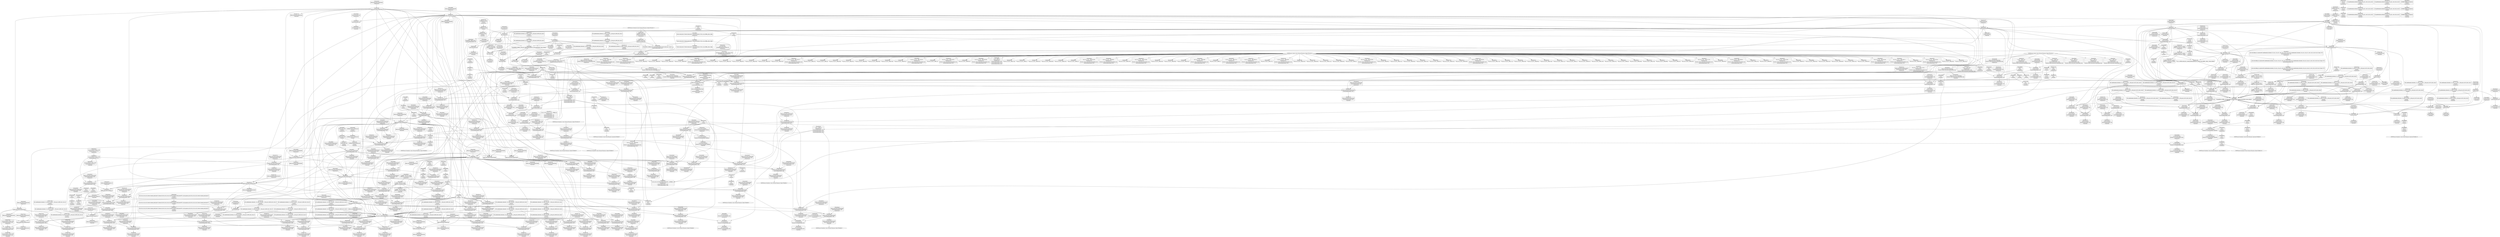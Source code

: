 digraph {
	CE0x45f2950 [shape=record,shape=Mrecord,label="{CE0x45f2950|_call_void_mcount()_#3|*SummSink*}"]
	CE0x4602c40 [shape=record,shape=Mrecord,label="{CE0x4602c40|selinux_msg_queue_msgsnd:if.then}"]
	CE0x465d860 [shape=record,shape=Mrecord,label="{CE0x465d860|i32_22|*Constant*}"]
	CE0x461b7b0 [shape=record,shape=Mrecord,label="{CE0x461b7b0|i64*_getelementptr_inbounds_(_11_x_i64_,_11_x_i64_*___llvm_gcov_ctr125,_i64_0,_i64_8)|*Constant*|*SummSink*}"]
	CE0x4601950 [shape=record,shape=Mrecord,label="{CE0x4601950|i64_0|*Constant*|*SummSink*}"]
	CE0x4672300 [shape=record,shape=Mrecord,label="{CE0x4672300|selinux_msg_queue_msgsnd:tmp39|security/selinux/hooks.c,5264|*SummSource*}"]
	CE0x465b580 [shape=record,shape=Mrecord,label="{CE0x465b580|current_sid:tmp20|security/selinux/hooks.c,218|*SummSource*}"]
	CE0x45f5de0 [shape=record,shape=Mrecord,label="{CE0x45f5de0|80:_i32,_112:_i8*,_:_CRE_160,168_|*MultipleSource*|Function::selinux_msg_queue_msgsnd&Arg::msq::|security/selinux/hooks.c,5231}"]
	CE0x45ff7c0 [shape=record,shape=Mrecord,label="{CE0x45ff7c0|GLOBAL:current_sid|*Constant*|*SummSink*}"]
	CE0x4660210 [shape=record,shape=Mrecord,label="{CE0x4660210|current_sid:tmp24|security/selinux/hooks.c,220|*SummSource*}"]
	CE0x463d8c0 [shape=record,shape=Mrecord,label="{CE0x463d8c0|selinux_msg_queue_msgsnd:tmp21|security/selinux/hooks.c,5252|*SummSink*}"]
	CE0x4616c40 [shape=record,shape=Mrecord,label="{CE0x4616c40|i64_3|*Constant*|*SummSource*}"]
	CE0x4602fd0 [shape=record,shape=Mrecord,label="{CE0x4602fd0|4:_i32,_:_CRE_0,2_|*MultipleSource*|security/selinux/hooks.c,5231|security/selinux/hooks.c,5231|security/selinux/hooks.c,5242}"]
	CE0x45f2270 [shape=record,shape=Mrecord,label="{CE0x45f2270|40:_i8*,_:_CRE_40,48_|*MultipleSource*|security/selinux/hooks.c,5232|Function::selinux_msg_queue_msgsnd&Arg::msg::}"]
	CE0x4674ee0 [shape=record,shape=Mrecord,label="{CE0x4674ee0|get_current:tmp3|*SummSink*}"]
	CE0x45ff540 [shape=record,shape=Mrecord,label="{CE0x45ff540|%struct.task_struct*_(%struct.task_struct**)*_asm_movq_%gs:$_1:P_,$0_,_r,im,_dirflag_,_fpsr_,_flags_|*SummSource*}"]
	CE0x46002f0 [shape=record,shape=Mrecord,label="{CE0x46002f0|selinux_msg_queue_msgsnd:tmp3|security/selinux/hooks.c,5231|*SummSink*}"]
	CE0x465a590 [shape=record,shape=Mrecord,label="{CE0x465a590|selinux_msg_queue_msgsnd:ipc_id|security/selinux/hooks.c,5249|*SummSink*}"]
	CE0x4600410 [shape=record,shape=Mrecord,label="{CE0x4600410|i32_4|*Constant*}"]
	CE0x45d2b30 [shape=record,shape=Mrecord,label="{CE0x45d2b30|80:_i32,_112:_i8*,_:_CRE_57,58_}"]
	CE0x465d5b0 [shape=record,shape=Mrecord,label="{CE0x465d5b0|current_sid:tmp21|security/selinux/hooks.c,218}"]
	CE0x45f1e70 [shape=record,shape=Mrecord,label="{CE0x45f1e70|40:_i8*,_:_CRE_16,24_|*MultipleSource*|security/selinux/hooks.c,5232|Function::selinux_msg_queue_msgsnd&Arg::msg::}"]
	CE0x4616f80 [shape=record,shape=Mrecord,label="{CE0x4616f80|selinux_msg_queue_msgsnd:tmp13|security/selinux/hooks.c,5244}"]
	CE0x4633220 [shape=record,shape=Mrecord,label="{CE0x4633220|selinux_msg_queue_msgsnd:tmp11|security/selinux/hooks.c,5242|*SummSource*}"]
	CE0x46058f0 [shape=record,shape=Mrecord,label="{CE0x46058f0|selinux_msg_queue_msgsnd:tmp32|security/selinux/hooks.c,5258|*SummSink*}"]
	CE0x4616280 [shape=record,shape=Mrecord,label="{CE0x4616280|80:_i32,_112:_i8*,_:_CRE_0,1_}"]
	CE0x46007e0 [shape=record,shape=Mrecord,label="{CE0x46007e0|i32_4|*Constant*|*SummSink*}"]
	CE0x45efea0 [shape=record,shape=Mrecord,label="{CE0x45efea0|selinux_msg_queue_msgsnd:tmp6|security/selinux/hooks.c,5237|*SummSink*}"]
	CE0x4659960 [shape=record,shape=Mrecord,label="{CE0x4659960|avc_has_perm:tclass|Function::avc_has_perm&Arg::tclass::}"]
	CE0x46114d0 [shape=record,shape=Mrecord,label="{CE0x46114d0|0:_i8,_:_GCMR_current_sid.__warned_internal_global_i8_0,_section_.data.unlikely_,_align_1:_elem_0:default:}"]
	CE0x4669e60 [shape=record,shape=Mrecord,label="{CE0x4669e60|i64_11|*Constant*|*SummSink*}"]
	CE0x465b400 [shape=record,shape=Mrecord,label="{CE0x465b400|current_sid:tmp20|security/selinux/hooks.c,218}"]
	CE0x45f19d0 [shape=record,shape=Mrecord,label="{CE0x45f19d0|selinux_msg_queue_msgsnd:if.end7|*SummSource*}"]
	CE0x4656960 [shape=record,shape=Mrecord,label="{CE0x4656960|current_sid:tmp16|security/selinux/hooks.c,218|*SummSource*}"]
	CE0x46700d0 [shape=record,shape=Mrecord,label="{CE0x46700d0|selinux_msg_queue_msgsnd:rc.1|*SummSink*}"]
	CE0x4659420 [shape=record,shape=Mrecord,label="{CE0x4659420|i16_27|*Constant*}"]
	CE0x45f0390 [shape=record,shape=Mrecord,label="{CE0x45f0390|selinux_msg_queue_msgsnd:cmp|security/selinux/hooks.c,5237}"]
	CE0x45fe180 [shape=record,shape=Mrecord,label="{CE0x45fe180|_call_void_mcount()_#3|*SummSink*}"]
	CE0x4612320 [shape=record,shape=Mrecord,label="{CE0x4612320|current_sid:tmp12|security/selinux/hooks.c,218}"]
	CE0x45f9930 [shape=record,shape=Mrecord,label="{CE0x45f9930|selinux_msg_queue_msgsnd:tmp12|security/selinux/hooks.c,5244|*SummSource*}"]
	CE0x46697b0 [shape=record,shape=Mrecord,label="{CE0x46697b0|selinux_msg_queue_msgsnd:tmp30|security/selinux/hooks.c,5258}"]
	CE0x465f9a0 [shape=record,shape=Mrecord,label="{CE0x465f9a0|get_current:bb}"]
	CE0x4631fd0 [shape=record,shape=Mrecord,label="{CE0x4631fd0|selinux_msg_queue_msgsnd:tmp26|security/selinux/hooks.c,5256|*SummSink*}"]
	CE0x462e2c0 [shape=record,shape=Mrecord,label="{CE0x462e2c0|selinux_msg_queue_msgsnd:tobool16|security/selinux/hooks.c,5258|*SummSink*}"]
	CE0x467af80 [shape=record,shape=Mrecord,label="{CE0x467af80|i32_218|*Constant*|*SummSink*}"]
	CE0x45fbe70 [shape=record,shape=Mrecord,label="{CE0x45fbe70|selinux_msg_queue_msgsnd:sid4|security/selinux/hooks.c,5243|*SummSink*}"]
	CE0x460c730 [shape=record,shape=Mrecord,label="{CE0x460c730|80:_i32,_112:_i8*,_:_CRE_24,25_}"]
	"CONST[source:0(mediator),value:0(static)][purpose:{operation}][SnkIdx:3]"
	CE0x466fb00 [shape=record,shape=Mrecord,label="{CE0x466fb00|i32_512|*Constant*|*SummSink*}"]
	CE0x4670620 [shape=record,shape=Mrecord,label="{CE0x4670620|selinux_msg_queue_msgsnd:tmp37|security/selinux/hooks.c,5263|*SummSource*}"]
	CE0x465c5e0 [shape=record,shape=Mrecord,label="{CE0x465c5e0|get_current:entry}"]
	CE0x45facb0 [shape=record,shape=Mrecord,label="{CE0x45facb0|80:_i32,_112:_i8*,_:_CRE_38,39_}"]
	CE0x4675ce0 [shape=record,shape=Mrecord,label="{CE0x4675ce0|current_sid:tmp10|security/selinux/hooks.c,218|*SummSource*}"]
	CE0x45fe590 [shape=record,shape=Mrecord,label="{CE0x45fe590|selinux_msg_queue_msgsnd:msq|Function::selinux_msg_queue_msgsnd&Arg::msq::|*SummSink*}"]
	CE0x4604fa0 [shape=record,shape=Mrecord,label="{CE0x4604fa0|80:_i32,_112:_i8*,_:_CRE_41,42_}"]
	CE0x465e460 [shape=record,shape=Mrecord,label="{CE0x465e460|current_sid:tmp22|security/selinux/hooks.c,218}"]
	CE0x466f0e0 [shape=record,shape=Mrecord,label="{CE0x466f0e0|selinux_msg_queue_msgsnd:call20|security/selinux/hooks.c,5260}"]
	"CONST[source:0(mediator),value:2(dynamic)][purpose:{object}][SnkIdx:2]"
	CE0x460ea70 [shape=record,shape=Mrecord,label="{CE0x460ea70|i64*_getelementptr_inbounds_(_11_x_i64_,_11_x_i64_*___llvm_gcov_ctr125,_i64_0,_i64_6)|*Constant*|*SummSink*}"]
	CE0x465a080 [shape=record,shape=Mrecord,label="{CE0x465a080|selinux_msg_queue_msgsnd:ipc_id|security/selinux/hooks.c,5249}"]
	CE0x4672480 [shape=record,shape=Mrecord,label="{CE0x4672480|i64*_getelementptr_inbounds_(_15_x_i64_,_15_x_i64_*___llvm_gcov_ctr308,_i64_0,_i64_14)|*Constant*|*SummSource*}"]
	CE0x45f9e80 [shape=record,shape=Mrecord,label="{CE0x45f9e80|selinux_msg_queue_msgsnd:tmp13|security/selinux/hooks.c,5244|*SummSink*}"]
	CE0x45e00f0 [shape=record,shape=Mrecord,label="{CE0x45e00f0|i64_1|*Constant*}"]
	CE0x463e780 [shape=record,shape=Mrecord,label="{CE0x463e780|avc_has_perm:auditdata|Function::avc_has_perm&Arg::auditdata::|*SummSource*}"]
	"CONST[source:0(mediator),value:0(static)][purpose:{operation}][SnkIdx:7]"
	CE0x45f2bb0 [shape=record,shape=Mrecord,label="{CE0x45f2bb0|80:_i32,_112:_i8*,_:_CRE_3,4_}"]
	CE0x463c830 [shape=record,shape=Mrecord,label="{CE0x463c830|i32_(i32,_i32,_i16,_i32,_%struct.common_audit_data*)*_bitcast_(i32_(i32,_i32,_i16,_i32,_%struct.common_audit_data.495*)*_avc_has_perm_to_i32_(i32,_i32,_i16,_i32,_%struct.common_audit_data*)*)|*Constant*}"]
	CE0x4672ed0 [shape=record,shape=Mrecord,label="{CE0x4672ed0|selinux_msg_queue_msgsnd:tmp40|security/selinux/hooks.c,5264|*SummSink*}"]
	CE0x46711f0 [shape=record,shape=Mrecord,label="{CE0x46711f0|selinux_msg_queue_msgsnd:tmp38|security/selinux/hooks.c,5263|*SummSink*}"]
	CE0x4615370 [shape=record,shape=Mrecord,label="{CE0x4615370|current_sid:land.lhs.true|*SummSource*}"]
	CE0x4659a40 [shape=record,shape=Mrecord,label="{CE0x4659a40|avc_has_perm:tclass|Function::avc_has_perm&Arg::tclass::|*SummSink*}"]
	CE0x4630af0 [shape=record,shape=Mrecord,label="{CE0x4630af0|selinux_msg_queue_msgsnd:tmp24|security/selinux/hooks.c,5254|*SummSource*}"]
	CE0x463d630 [shape=record,shape=Mrecord,label="{CE0x463d630|avc_has_perm:entry|*SummSink*}"]
	CE0x45fb810 [shape=record,shape=Mrecord,label="{CE0x45fb810|selinux_msg_queue_msgsnd:tmp9|security/selinux/hooks.c,5237|*SummSink*}"]
	CE0x46022f0 [shape=record,shape=Mrecord,label="{CE0x46022f0|selinux_msg_queue_msgsnd:if.then12}"]
	CE0x46157e0 [shape=record,shape=Mrecord,label="{CE0x46157e0|selinux_msg_queue_msgsnd:sid3|security/selinux/hooks.c,5242|*SummSink*}"]
	CE0x465ace0 [shape=record,shape=Mrecord,label="{CE0x465ace0|selinux_msg_queue_msgsnd:sid9|security/selinux/hooks.c,5252|*SummSink*}"]
	CE0x460b820 [shape=record,shape=Mrecord,label="{CE0x460b820|selinux_msg_queue_msgsnd:q_perm|security/selinux/hooks.c,5231}"]
	CE0x4655990 [shape=record,shape=Mrecord,label="{CE0x4655990|i64*_getelementptr_inbounds_(_11_x_i64_,_11_x_i64_*___llvm_gcov_ctr125,_i64_0,_i64_8)|*Constant*|*SummSource*}"]
	CE0x4678070 [shape=record,shape=Mrecord,label="{CE0x4678070|GLOBAL:current_task|Global_var:current_task|*SummSink*}"]
	CE0x4677600 [shape=record,shape=Mrecord,label="{CE0x4677600|current_sid:tmp9|security/selinux/hooks.c,218}"]
	CE0x45f3e00 [shape=record,shape=Mrecord,label="{CE0x45f3e00|selinux_msg_queue_msgsnd:if.then|*SummSink*}"]
	CE0x4637af0 [shape=record,shape=Mrecord,label="{CE0x4637af0|selinux_msg_queue_msgsnd:tmp19|security/selinux/hooks.c,5246|*SummSink*}"]
	CE0x466c6a0 [shape=record,shape=Mrecord,label="{CE0x466c6a0|selinux_msg_queue_msgsnd:tmp33|security/selinux/hooks.c,5260|*SummSink*}"]
	"CONST[source:0(mediator),value:0(static)][purpose:{operation}][SnkIdx:11]"
	CE0x4601820 [shape=record,shape=Mrecord,label="{CE0x4601820|i64_0|*Constant*|*SummSource*}"]
	CE0x46028a0 [shape=record,shape=Mrecord,label="{CE0x46028a0|80:_i32,_112:_i8*,_:_CRE_192,200_|*MultipleSource*|Function::selinux_msg_queue_msgsnd&Arg::msq::|security/selinux/hooks.c,5231}"]
	CE0x4613280 [shape=record,shape=Mrecord,label="{CE0x4613280|GLOBAL:current_task|Global_var:current_task|*SummSource*}"]
	CE0x4607a40 [shape=record,shape=Mrecord,label="{CE0x4607a40|selinux_msg_queue_msgsnd:if.end15}"]
	CE0x465c7b0 [shape=record,shape=Mrecord,label="{CE0x465c7b0|get_current:entry|*SummSink*}"]
	CE0x4610c30 [shape=record,shape=Mrecord,label="{CE0x4610c30|current_sid:if.end|*SummSource*}"]
	CE0x4601de0 [shape=record,shape=Mrecord,label="{CE0x4601de0|get_current:tmp|*SummSource*}"]
	CE0x4660080 [shape=record,shape=Mrecord,label="{CE0x4660080|current_sid:tmp24|security/selinux/hooks.c,220}"]
	CE0x4610ac0 [shape=record,shape=Mrecord,label="{CE0x4610ac0|current_sid:if.end}"]
	CE0x466a600 [shape=record,shape=Mrecord,label="{CE0x466a600|selinux_msg_queue_msgsnd:tmp30|security/selinux/hooks.c,5258|*SummSink*}"]
	CE0x4674c40 [shape=record,shape=Mrecord,label="{CE0x4674c40|current_sid:tmp2}"]
	CE0x4600d40 [shape=record,shape=Mrecord,label="{CE0x4600d40|80:_i32,_112:_i8*,_:_CRE_88,92_|*MultipleSource*|Function::selinux_msg_queue_msgsnd&Arg::msq::|security/selinux/hooks.c,5231}"]
	CE0x4675a70 [shape=record,shape=Mrecord,label="{CE0x4675a70|current_sid:tmp9|security/selinux/hooks.c,218|*SummSink*}"]
	CE0x45f2d40 [shape=record,shape=Mrecord,label="{CE0x45f2d40|selinux_msg_queue_msgsnd:ad|security/selinux/hooks.c, 5227}"]
	CE0x45ff5d0 [shape=record,shape=Mrecord,label="{CE0x45ff5d0|%struct.task_struct*_(%struct.task_struct**)*_asm_movq_%gs:$_1:P_,$0_,_r,im,_dirflag_,_fpsr_,_flags_|*SummSink*}"]
	CE0x46061f0 [shape=record,shape=Mrecord,label="{CE0x46061f0|selinux_msg_queue_msgsnd:tobool|security/selinux/hooks.c,5244|*SummSink*}"]
	CE0x465c690 [shape=record,shape=Mrecord,label="{CE0x465c690|get_current:entry|*SummSource*}"]
	CE0x466d1a0 [shape=record,shape=Mrecord,label="{CE0x466d1a0|selinux_msg_queue_msgsnd:sid18|security/selinux/hooks.c,5260}"]
	CE0x4619410 [shape=record,shape=Mrecord,label="{CE0x4619410|current_sid:tmp1|*SummSink*}"]
	"CONST[source:1(input),value:2(dynamic)][purpose:{object}][SrcIdx:16]"
	CE0x467c0a0 [shape=record,shape=Mrecord,label="{CE0x467c0a0|current_sid:tmp17|security/selinux/hooks.c,218|*SummSource*}"]
	CE0x45f46e0 [shape=record,shape=Mrecord,label="{CE0x45f46e0|_call_void_lockdep_rcu_suspicious(i8*_getelementptr_inbounds_(_25_x_i8_,_25_x_i8_*_.str3,_i32_0,_i32_0),_i32_218,_i8*_getelementptr_inbounds_(_45_x_i8_,_45_x_i8_*_.str12,_i32_0,_i32_0))_#10,_!dbg_!27727|security/selinux/hooks.c,218|*SummSink*}"]
	CE0x598cfe0 [shape=record,shape=Mrecord,label="{CE0x598cfe0|selinux_msg_queue_msgsnd:tmp}"]
	CE0x45feaf0 [shape=record,shape=Mrecord,label="{CE0x45feaf0|_call_void_mcount()_#3|*SummSink*}"]
	CE0x46014c0 [shape=record,shape=Mrecord,label="{CE0x46014c0|selinux_msg_queue_msgsnd:tmp7|security/selinux/hooks.c,5237|*SummSource*}"]
	CE0x460c600 [shape=record,shape=Mrecord,label="{CE0x460c600|80:_i32,_112:_i8*,_:_CRE_23,24_}"]
	CE0x465dac0 [shape=record,shape=Mrecord,label="{CE0x465dac0|i32_22|*Constant*|*SummSource*}"]
	"CONST[source:0(mediator),value:2(dynamic)][purpose:{subject}][SrcIdx:18]"
	CE0x45f9700 [shape=record,shape=Mrecord,label="{CE0x45f9700|i64_4|*Constant*|*SummSink*}"]
	CE0x45f2190 [shape=record,shape=Mrecord,label="{CE0x45f2190|40:_i8*,_:_CRE_32,40_|*MultipleSource*|security/selinux/hooks.c,5232|Function::selinux_msg_queue_msgsnd&Arg::msg::}"]
	CE0x465d950 [shape=record,shape=Mrecord,label="{CE0x465d950|current_sid:tmp21|security/selinux/hooks.c,218|*SummSink*}"]
	CE0x45ec5a0 [shape=record,shape=Mrecord,label="{CE0x45ec5a0|0:_i32,_:_CRE_0,4_|*MultipleSource*|*LoadInst*|security/selinux/hooks.c,5232|security/selinux/hooks.c,5232|security/selinux/hooks.c,5237}"]
	CE0x4619680 [shape=record,shape=Mrecord,label="{CE0x4619680|get_current:tmp4|./arch/x86/include/asm/current.h,14|*SummSink*}"]
	CE0x45f2de0 [shape=record,shape=Mrecord,label="{CE0x45f2de0|selinux_msg_queue_msgsnd:ad|security/selinux/hooks.c, 5227|*SummSource*}"]
	CE0x4657c30 [shape=record,shape=Mrecord,label="{CE0x4657c30|current_sid:tmp13|security/selinux/hooks.c,218|*SummSource*}"]
	"CONST[source:0(mediator),value:2(dynamic)][purpose:{subject}][SnkIdx:4]"
	CE0x4604d10 [shape=record,shape=Mrecord,label="{CE0x4604d10|GLOBAL:current_sid|*Constant*}"]
	CE0x4631f60 [shape=record,shape=Mrecord,label="{CE0x4631f60|selinux_msg_queue_msgsnd:tmp26|security/selinux/hooks.c,5256|*SummSource*}"]
	CE0x460b630 [shape=record,shape=Mrecord,label="{CE0x460b630|GLOBAL:__llvm_gcov_ctr308|Global_var:__llvm_gcov_ctr308|*SummSource*}"]
	CE0x462ec90 [shape=record,shape=Mrecord,label="{CE0x462ec90|i64_10|*Constant*|*SummSink*}"]
	CE0x4610cd0 [shape=record,shape=Mrecord,label="{CE0x4610cd0|i64*_getelementptr_inbounds_(_11_x_i64_,_11_x_i64_*___llvm_gcov_ctr125,_i64_0,_i64_0)|*Constant*}"]
	CE0x465baf0 [shape=record,shape=Mrecord,label="{CE0x465baf0|current_sid:call4|security/selinux/hooks.c,218}"]
	CE0x466ffc0 [shape=record,shape=Mrecord,label="{CE0x466ffc0|selinux_msg_queue_msgsnd:rc.1}"]
	CE0x4636fb0 [shape=record,shape=Mrecord,label="{CE0x4636fb0|selinux_msg_queue_msgsnd:tmp18|security/selinux/hooks.c,5246|*SummSink*}"]
	CE0x46736c0 [shape=record,shape=Mrecord,label="{CE0x46736c0|_ret_i32_%retval.0,_!dbg_!27765|security/selinux/hooks.c,5264|*SummSource*}"]
	CE0x4602520 [shape=record,shape=Mrecord,label="{CE0x4602520|80:_i32,_112:_i8*,_:_CRE_176,184_|*MultipleSource*|Function::selinux_msg_queue_msgsnd&Arg::msq::|security/selinux/hooks.c,5231}"]
	CE0x46087e0 [shape=record,shape=Mrecord,label="{CE0x46087e0|80:_i32,_112:_i8*,_:_CRE_42,43_}"]
	CE0x4631710 [shape=record,shape=Mrecord,label="{CE0x4631710|i64*_getelementptr_inbounds_(_15_x_i64_,_15_x_i64_*___llvm_gcov_ctr308,_i64_0,_i64_9)|*Constant*|*SummSource*}"]
	CE0x45e0430 [shape=record,shape=Mrecord,label="{CE0x45e0430|selinux_msg_queue_msgsnd:return}"]
	CE0x45d2d40 [shape=record,shape=Mrecord,label="{CE0x45d2d40|80:_i32,_112:_i8*,_:_CRE_59,60_}"]
	CE0x4658fc0 [shape=record,shape=Mrecord,label="{CE0x4658fc0|avc_has_perm:ssid|Function::avc_has_perm&Arg::ssid::|*SummSink*}"]
	CE0x465f400 [shape=record,shape=Mrecord,label="{CE0x465f400|current_sid:sid|security/selinux/hooks.c,220|*SummSource*}"]
	CE0x45fd600 [shape=record,shape=Mrecord,label="{CE0x45fd600|80:_i32,_112:_i8*,_:_CRE_18,19_}"]
	CE0x4604b70 [shape=record,shape=Mrecord,label="{CE0x4604b70|selinux_msg_queue_msgsnd:call|security/selinux/hooks.c,5228|*SummSource*}"]
	CE0x467b5d0 [shape=record,shape=Mrecord,label="{CE0x467b5d0|i8*_getelementptr_inbounds_(_45_x_i8_,_45_x_i8_*_.str12,_i32_0,_i32_0)|*Constant*|*SummSource*}"]
	CE0x4675590 [shape=record,shape=Mrecord,label="{CE0x4675590|GLOBAL:__llvm_gcov_ctr125|Global_var:__llvm_gcov_ctr125|*SummSink*}"]
	CE0x4616bd0 [shape=record,shape=Mrecord,label="{CE0x4616bd0|i64_3|*Constant*}"]
	CE0x45f9340 [shape=record,shape=Mrecord,label="{CE0x45f9340|40:_i8*,_:_CRE_8,16_|*MultipleSource*|security/selinux/hooks.c,5232|Function::selinux_msg_queue_msgsnd&Arg::msg::}"]
	CE0x4600b40 [shape=record,shape=Mrecord,label="{CE0x4600b40|80:_i32,_112:_i8*,_:_CRE_84,88_|*MultipleSource*|Function::selinux_msg_queue_msgsnd&Arg::msq::|security/selinux/hooks.c,5231}"]
	CE0x45f4160 [shape=record,shape=Mrecord,label="{CE0x45f4160|i64*_getelementptr_inbounds_(_2_x_i64_,_2_x_i64_*___llvm_gcov_ctr98,_i64_0,_i64_1)|*Constant*}"]
	CE0x45e8d30 [shape=record,shape=Mrecord,label="{CE0x45e8d30|80:_i32,_112:_i8*,_:_CRE_6,7_}"]
	CE0x45fc880 [shape=record,shape=Mrecord,label="{CE0x45fc880|current_sid:tmp3}"]
	CE0x45e9d70 [shape=record,shape=Mrecord,label="{CE0x45e9d70|80:_i32,_112:_i8*,_:_CRE_72,73_|*MultipleSource*|Function::selinux_msg_queue_msgsnd&Arg::msq::|security/selinux/hooks.c,5231}"]
	CE0x45f7120 [shape=record,shape=Mrecord,label="{CE0x45f7120|80:_i32,_112:_i8*,_:_CRE_208,216_|*MultipleSource*|Function::selinux_msg_queue_msgsnd&Arg::msq::|security/selinux/hooks.c,5231}"]
	CE0x460b2c0 [shape=record,shape=Mrecord,label="{CE0x460b2c0|selinux_msg_queue_msgsnd:tmp9|security/selinux/hooks.c,5237}"]
	CE0x46012a0 [shape=record,shape=Mrecord,label="{CE0x46012a0|i64_0|*Constant*}"]
	CE0x45f2c60 [shape=record,shape=Mrecord,label="{CE0x45f2c60|i32_1|*Constant*|*SummSink*}"]
	"CONST[source:0(mediator),value:2(dynamic)][purpose:{object}][SnkIdx:6]"
	CE0x460bc90 [shape=record,shape=Mrecord,label="{CE0x460bc90|current_sid:tmp3|*SummSink*}"]
	CE0x4657eb0 [shape=record,shape=Mrecord,label="{CE0x4657eb0|current_sid:tmp14|security/selinux/hooks.c,218}"]
	CE0x46377a0 [shape=record,shape=Mrecord,label="{CE0x46377a0|selinux_msg_queue_msgsnd:tmp16|security/selinux/hooks.c,5245|*SummSink*}"]
	CE0x4674fa0 [shape=record,shape=Mrecord,label="{CE0x4674fa0|_call_void_mcount()_#3}"]
	CE0x462f660 [shape=record,shape=Mrecord,label="{CE0x462f660|i64_8|*Constant*|*SummSink*}"]
	CE0x4676670 [shape=record,shape=Mrecord,label="{CE0x4676670|current_sid:if.then}"]
	CE0x4631050 [shape=record,shape=Mrecord,label="{CE0x4631050|selinux_msg_queue_msgsnd:tmp25|security/selinux/hooks.c,5254|*SummSource*}"]
	CE0x460a8d0 [shape=record,shape=Mrecord,label="{CE0x460a8d0|selinux_msg_queue_msgsnd:msg|Function::selinux_msg_queue_msgsnd&Arg::msg::|*SummSource*}"]
	CE0x45ffbd0 [shape=record,shape=Mrecord,label="{CE0x45ffbd0|current_sid:if.end|*SummSink*}"]
	CE0x4676370 [shape=record,shape=Mrecord,label="{CE0x4676370|current_sid:bb}"]
	CE0x461a3a0 [shape=record,shape=Mrecord,label="{CE0x461a3a0|current_sid:tmp|*SummSink*}"]
	CE0x45fb7a0 [shape=record,shape=Mrecord,label="{CE0x45fb7a0|GLOBAL:__llvm_gcov_ctr308|Global_var:__llvm_gcov_ctr308}"]
	CE0x45fa490 [shape=record,shape=Mrecord,label="{CE0x45fa490|80:_i32,_112:_i8*,_:_CRE_70,71_}"]
	CE0x45f9a40 [shape=record,shape=Mrecord,label="{CE0x45f9a40|selinux_msg_queue_msgsnd:tmp12|security/selinux/hooks.c,5244|*SummSink*}"]
	CE0x45fe780 [shape=record,shape=Mrecord,label="{CE0x45fe780|_call_void_mcount()_#3}"]
	CE0x4632a10 [shape=record,shape=Mrecord,label="{CE0x4632a10|selinux_msg_queue_msgsnd:sid13|security/selinux/hooks.c,5256}"]
	CE0x45e01d0 [shape=record,shape=Mrecord,label="{CE0x45e01d0|i64_1|*Constant*|*SummSink*}"]
	CE0x465e0a0 [shape=record,shape=Mrecord,label="{CE0x465e0a0|current_sid:security|security/selinux/hooks.c,218|*SummSource*}"]
	CE0x465ce60 [shape=record,shape=Mrecord,label="{CE0x465ce60|i32_78|*Constant*}"]
	"CONST[source:0(mediator),value:2(dynamic)][purpose:{subject}][SnkIdx:0]"
	CE0x46599d0 [shape=record,shape=Mrecord,label="{CE0x46599d0|avc_has_perm:tclass|Function::avc_has_perm&Arg::tclass::|*SummSource*}"]
	CE0x4607480 [shape=record,shape=Mrecord,label="{CE0x4607480|80:_i32,_112:_i8*,_:_CRE_92,96_|*MultipleSource*|Function::selinux_msg_queue_msgsnd&Arg::msq::|security/selinux/hooks.c,5231}"]
	CE0x45ec270 [shape=record,shape=Mrecord,label="{CE0x45ec270|selinux_msg_queue_msgsnd:sid2|security/selinux/hooks.c,5237|*SummSource*}"]
	CE0x460c400 [shape=record,shape=Mrecord,label="{CE0x460c400|get_current:tmp3|*SummSource*}"]
	CE0x4601e80 [shape=record,shape=Mrecord,label="{CE0x4601e80|80:_i32,_112:_i8*,_:_CRE_19,20_}"]
	CE0x4635610 [shape=record,shape=Mrecord,label="{CE0x4635610|selinux_msg_queue_msgsnd:tmp35|security/selinux/hooks.c,5260}"]
	CE0x4616100 [shape=record,shape=Mrecord,label="{CE0x4616100|selinux_msg_queue_msgsnd:tmp1|*SummSource*}"]
	CE0x45e7b30 [shape=record,shape=Mrecord,label="{CE0x45e7b30|80:_i32,_112:_i8*,_:_CRE_28,29_}"]
	CE0x45fe370 [shape=record,shape=Mrecord,label="{CE0x45fe370|_ret_i32_%tmp24,_!dbg_!27742|security/selinux/hooks.c,220|*SummSource*}"]
	CE0x4638250 [shape=record,shape=Mrecord,label="{CE0x4638250|selinux_msg_queue_msgsnd:type|security/selinux/hooks.c,5248|*SummSink*}"]
	CE0x45df740 [shape=record,shape=Mrecord,label="{CE0x45df740|selinux_msg_queue_msgsnd:sid3|security/selinux/hooks.c,5242}"]
	CE0x463c740 [shape=record,shape=Mrecord,label="{CE0x463c740|selinux_msg_queue_msgsnd:call10|security/selinux/hooks.c,5252|*SummSource*}"]
	CE0x4612610 [shape=record,shape=Mrecord,label="{CE0x4612610|current_sid:tmp12|security/selinux/hooks.c,218|*SummSink*}"]
	CE0x466c8a0 [shape=record,shape=Mrecord,label="{CE0x466c8a0|selinux_msg_queue_msgsnd:tmp34|security/selinux/hooks.c,5260|*SummSource*}"]
	CE0x4605ab0 [shape=record,shape=Mrecord,label="{CE0x4605ab0|selinux_msg_queue_msgsnd:tmp33|security/selinux/hooks.c,5260}"]
	CE0x45ef620 [shape=record,shape=Mrecord,label="{CE0x45ef620|selinux_msg_queue_msgsnd:tmp4|*LoadInst*|security/selinux/hooks.c,5232}"]
	CE0x4609dc0 [shape=record,shape=Mrecord,label="{CE0x4609dc0|selinux_msg_queue_msgsnd:tmp5|security/selinux/hooks.c,5232}"]
	CE0x4614c80 [shape=record,shape=Mrecord,label="{CE0x4614c80|current_sid:tmp11|security/selinux/hooks.c,218|*SummSource*}"]
	CE0x4665980 [shape=record,shape=Mrecord,label="{CE0x4665980|i64_1|*Constant*}"]
	CE0x4670030 [shape=record,shape=Mrecord,label="{CE0x4670030|selinux_msg_queue_msgsnd:rc.1|*SummSource*}"]
	CE0x46000b0 [shape=record,shape=Mrecord,label="{CE0x46000b0|selinux_msg_queue_msgsnd:security1|security/selinux/hooks.c,5232}"]
	CE0x5a80680 [shape=record,shape=Mrecord,label="{CE0x5a80680|selinux_msg_queue_msgsnd:if.end21|*SummSource*}"]
	CE0x45febe0 [shape=record,shape=Mrecord,label="{CE0x45febe0|%struct.qstr*_null|*Constant*|*SummSource*}"]
	CE0x462f4a0 [shape=record,shape=Mrecord,label="{CE0x462f4a0|i64_8|*Constant*|*SummSource*}"]
	CE0x4609ea0 [shape=record,shape=Mrecord,label="{CE0x4609ea0|selinux_msg_queue_msgsnd:tmp5|security/selinux/hooks.c,5232|*SummSource*}"]
	CE0x45fb730 [shape=record,shape=Mrecord,label="{CE0x45fb730|selinux_msg_queue_msgsnd:tmp8|security/selinux/hooks.c,5237}"]
	CE0x45eede0 [shape=record,shape=Mrecord,label="{CE0x45eede0|i16_26|*Constant*}"]
	CE0x4673a40 [shape=record,shape=Mrecord,label="{CE0x4673a40|current_sid:do.body|*SummSink*}"]
	CE0x45f2cd0 [shape=record,shape=Mrecord,label="{CE0x45f2cd0|_call_void_mcount()_#3}"]
	CE0x462f430 [shape=record,shape=Mrecord,label="{CE0x462f430|i64_8|*Constant*}"]
	CE0x4656ae0 [shape=record,shape=Mrecord,label="{CE0x4656ae0|current_sid:tmp16|security/selinux/hooks.c,218|*SummSink*}"]
	CE0x467bce0 [shape=record,shape=Mrecord,label="{CE0x467bce0|current_sid:tmp17|security/selinux/hooks.c,218}"]
	CE0x461ad20 [shape=record,shape=Mrecord,label="{CE0x461ad20|current_sid:tmp7|security/selinux/hooks.c,218|*SummSource*}"]
	CE0x4671ba0 [shape=record,shape=Mrecord,label="{CE0x4671ba0|selinux_msg_queue_msgsnd:retval.0|*SummSink*}"]
	CE0x467b910 [shape=record,shape=Mrecord,label="{CE0x467b910|i64*_getelementptr_inbounds_(_11_x_i64_,_11_x_i64_*___llvm_gcov_ctr125,_i64_0,_i64_9)|*Constant*}"]
	CE0x465b270 [shape=record,shape=Mrecord,label="{CE0x465b270|i64*_getelementptr_inbounds_(_11_x_i64_,_11_x_i64_*___llvm_gcov_ctr125,_i64_0,_i64_10)|*Constant*|*SummSource*}"]
	CE0x4672700 [shape=record,shape=Mrecord,label="{CE0x4672700|selinux_msg_queue_msgsnd:tmp40|security/selinux/hooks.c,5264}"]
	CE0x45ef540 [shape=record,shape=Mrecord,label="{CE0x45ef540|selinux_msg_queue_msgsnd:security1|security/selinux/hooks.c,5232|*SummSource*}"]
	CE0x4601420 [shape=record,shape=Mrecord,label="{CE0x4601420|selinux_msg_queue_msgsnd:tmp7|security/selinux/hooks.c,5237}"]
	CE0x467cd90 [shape=record,shape=Mrecord,label="{CE0x467cd90|current_sid:tmp15|security/selinux/hooks.c,218}"]
	CE0x45e05f0 [shape=record,shape=Mrecord,label="{CE0x45e05f0|selinux_msg_queue_msgsnd:if.then17|*SummSource*}"]
	CE0x45e03c0 [shape=record,shape=Mrecord,label="{CE0x45e03c0|selinux_msg_queue_msgsnd:if.end21|*SummSink*}"]
	CE0x45e8230 [shape=record,shape=Mrecord,label="{CE0x45e8230|80:_i32,_112:_i8*,_:_CRE_12,13_}"]
	CE0x4632c40 [shape=record,shape=Mrecord,label="{CE0x4632c40|selinux_msg_queue_msgsnd:sid13|security/selinux/hooks.c,5256|*SummSink*}"]
	CE0x45f5150 [shape=record,shape=Mrecord,label="{CE0x45f5150|i8*_getelementptr_inbounds_(_25_x_i8_,_25_x_i8_*_.str3,_i32_0,_i32_0)|*Constant*|*SummSource*}"]
	CE0x465d2a0 [shape=record,shape=Mrecord,label="{CE0x465d2a0|current_sid:cred|security/selinux/hooks.c,218|*SummSink*}"]
	CE0x4611a90 [shape=record,shape=Mrecord,label="{CE0x4611a90|current_sid:if.then|*SummSource*}"]
	CE0x4611bd0 [shape=record,shape=Mrecord,label="{CE0x4611bd0|current_sid:do.end}"]
	CE0x46324e0 [shape=record,shape=Mrecord,label="{CE0x46324e0|selinux_msg_queue_msgsnd:tmp27|security/selinux/hooks.c,5256|*SummSource*}"]
	CE0x460b7b0 [shape=record,shape=Mrecord,label="{CE0x460b7b0|selinux_msg_queue_msgsnd:tmp8|security/selinux/hooks.c,5237|*SummSink*}"]
	CE0x62a4550 [shape=record,shape=Mrecord,label="{CE0x62a4550|i64*_getelementptr_inbounds_(_15_x_i64_,_15_x_i64_*___llvm_gcov_ctr308,_i64_0,_i64_0)|*Constant*|*SummSink*}"]
	CE0x467c6c0 [shape=record,shape=Mrecord,label="{CE0x467c6c0|current_sid:tmp18|security/selinux/hooks.c,218|*SummSink*}"]
	CE0x45f40d0 [shape=record,shape=Mrecord,label="{CE0x45f40d0|selinux_msg_queue_msgsnd:if.then17}"]
	CE0x4638660 [shape=record,shape=Mrecord,label="{CE0x4638660|0:_i8,_8:_i32,_24:_%struct.selinux_audit_data*,_:_SCMRE_0,1_|*MultipleSource*|security/selinux/hooks.c, 5227|security/selinux/hooks.c,5248}"]
	CE0x46191d0 [shape=record,shape=Mrecord,label="{CE0x46191d0|i64*_getelementptr_inbounds_(_11_x_i64_,_11_x_i64_*___llvm_gcov_ctr125,_i64_0,_i64_1)|*Constant*}"]
	CE0x466c210 [shape=record,shape=Mrecord,label="{CE0x466c210|selinux_msg_queue_msgsnd:tmp33|security/selinux/hooks.c,5260|*SummSource*}"]
	CE0x45e9ba0 [shape=record,shape=Mrecord,label="{CE0x45e9ba0|current_sid:land.lhs.true2|*SummSource*}"]
	CE0x4638090 [shape=record,shape=Mrecord,label="{CE0x4638090|selinux_msg_queue_msgsnd:type|security/selinux/hooks.c,5248|*SummSource*}"]
	CE0x45f9050 [shape=record,shape=Mrecord,label="{CE0x45f9050|selinux_msg_queue_msgsnd:security|security/selinux/hooks.c,5231}"]
	CE0x46086b0 [shape=record,shape=Mrecord,label="{CE0x46086b0|80:_i32,_112:_i8*,_:_CRE_44,45_}"]
	CE0x460a730 [shape=record,shape=Mrecord,label="{CE0x460a730|selinux_msg_queue_msgsnd:tmp2|security/selinux/hooks.c,5231|*SummSink*}"]
	CE0x46606d0 [shape=record,shape=Mrecord,label="{CE0x46606d0|get_current:bb|*SummSink*}"]
	CE0x4630680 [shape=record,shape=Mrecord,label="{CE0x4630680|selinux_msg_queue_msgsnd:tmp23|security/selinux/hooks.c,5254|*SummSink*}"]
	CE0x460b400 [shape=record,shape=Mrecord,label="{CE0x460b400|80:_i32,_112:_i8*,_:_CRE_4,5_}"]
	CE0x460ae50 [shape=record,shape=Mrecord,label="{CE0x460ae50|80:_i32,_112:_i8*,_:_CRE_128,136_|*MultipleSource*|Function::selinux_msg_queue_msgsnd&Arg::msq::|security/selinux/hooks.c,5231}"]
	CE0x4631210 [shape=record,shape=Mrecord,label="{CE0x4631210|selinux_msg_queue_msgsnd:tmp25|security/selinux/hooks.c,5254|*SummSink*}"]
	CE0x46596f0 [shape=record,shape=Mrecord,label="{CE0x46596f0|i16_27|*Constant*|*SummSink*}"]
	CE0x45f4600 [shape=record,shape=Mrecord,label="{CE0x45f4600|_call_void_lockdep_rcu_suspicious(i8*_getelementptr_inbounds_(_25_x_i8_,_25_x_i8_*_.str3,_i32_0,_i32_0),_i32_218,_i8*_getelementptr_inbounds_(_45_x_i8_,_45_x_i8_*_.str12,_i32_0,_i32_0))_#10,_!dbg_!27727|security/selinux/hooks.c,218}"]
	CE0x45f3000 [shape=record,shape=Mrecord,label="{CE0x45f3000|i64*_getelementptr_inbounds_(_2_x_i64_,_2_x_i64_*___llvm_gcov_ctr98,_i64_0,_i64_1)|*Constant*|*SummSource*}"]
	CE0x45ff0d0 [shape=record,shape=Mrecord,label="{CE0x45ff0d0|selinux_msg_queue_msgsnd:tobool|security/selinux/hooks.c,5244|*SummSource*}"]
	CE0x46166e0 [shape=record,shape=Mrecord,label="{CE0x46166e0|%struct.qstr*_null|*Constant*}"]
	CE0x46008d0 [shape=record,shape=Mrecord,label="{CE0x46008d0|i64*_getelementptr_inbounds_(_15_x_i64_,_15_x_i64_*___llvm_gcov_ctr308,_i64_0,_i64_0)|*Constant*}"]
	CE0x4614e00 [shape=record,shape=Mrecord,label="{CE0x4614e00|current_sid:tmp11|security/selinux/hooks.c,218|*SummSink*}"]
	CE0x4675e60 [shape=record,shape=Mrecord,label="{CE0x4675e60|current_sid:tmp10|security/selinux/hooks.c,218|*SummSink*}"]
	CE0x45ee470 [shape=record,shape=Mrecord,label="{CE0x45ee470|selinux_msg_queue_msgsnd:rc.0|*SummSource*}"]
	CE0x45ffef0 [shape=record,shape=Mrecord,label="{CE0x45ffef0|i64*_getelementptr_inbounds_(_11_x_i64_,_11_x_i64_*___llvm_gcov_ctr125,_i64_0,_i64_0)|*Constant*|*SummSink*}"]
	CE0x465ab60 [shape=record,shape=Mrecord,label="{CE0x465ab60|selinux_msg_queue_msgsnd:sid9|security/selinux/hooks.c,5252|*SummSource*}"]
	CE0x46136f0 [shape=record,shape=Mrecord,label="{CE0x46136f0|current_sid:tobool1|security/selinux/hooks.c,218|*SummSource*}"]
	CE0x465ebf0 [shape=record,shape=Mrecord,label="{CE0x465ebf0|current_sid:tmp23|security/selinux/hooks.c,218|*SummSink*}"]
	CE0x5a80610 [shape=record,shape=Mrecord,label="{CE0x5a80610|selinux_msg_queue_msgsnd:if.end21}"]
	CE0x466f940 [shape=record,shape=Mrecord,label="{CE0x466f940|i32_512|*Constant*|*SummSource*}"]
	CE0x4612490 [shape=record,shape=Mrecord,label="{CE0x4612490|current_sid:tmp12|security/selinux/hooks.c,218|*SummSource*}"]
	CE0x4660800 [shape=record,shape=Mrecord,label="{CE0x4660800|i64*_getelementptr_inbounds_(_2_x_i64_,_2_x_i64_*___llvm_gcov_ctr98,_i64_0,_i64_0)|*Constant*}"]
	CE0x466a030 [shape=record,shape=Mrecord,label="{CE0x466a030|selinux_msg_queue_msgsnd:tmp29|security/selinux/hooks.c,5258|*SummSource*}"]
	CE0x46044b0 [shape=record,shape=Mrecord,label="{CE0x46044b0|80:_i32,_112:_i8*,_:_CRE_46,47_}"]
	CE0x45fbbf0 [shape=record,shape=Mrecord,label="{CE0x45fbbf0|selinux_msg_queue_msgsnd:tmp10|security/selinux/hooks.c,5237|*SummSource*}"]
	CE0x45fc5a0 [shape=record,shape=Mrecord,label="{CE0x45fc5a0|selinux_msg_queue_msgsnd:call5|security/selinux/hooks.c,5242|*SummSource*}"]
	CE0x465ced0 [shape=record,shape=Mrecord,label="{CE0x465ced0|i32_78|*Constant*|*SummSink*}"]
	"CONST[source:0(mediator),value:2(dynamic)][purpose:{subject}][SnkIdx:8]"
	CE0x465c2d0 [shape=record,shape=Mrecord,label="{CE0x465c2d0|GLOBAL:get_current|*Constant*|*SummSource*}"]
	CE0x4611df0 [shape=record,shape=Mrecord,label="{CE0x4611df0|current_sid:do.end|*SummSink*}"]
	CE0x4674460 [shape=record,shape=Mrecord,label="{CE0x4674460|current_sid:tmp4|security/selinux/hooks.c,218|*SummSink*}"]
	CE0x45e7310 [shape=record,shape=Mrecord,label="{CE0x45e7310|selinux_msg_queue_msgsnd:msq|Function::selinux_msg_queue_msgsnd&Arg::msq::}"]
	CE0x4611b00 [shape=record,shape=Mrecord,label="{CE0x4611b00|current_sid:if.then|*SummSink*}"]
	CE0x460e810 [shape=record,shape=Mrecord,label="{CE0x460e810|i64*_getelementptr_inbounds_(_11_x_i64_,_11_x_i64_*___llvm_gcov_ctr125,_i64_0,_i64_6)|*Constant*|*SummSource*}"]
	CE0x45f3cf0 [shape=record,shape=Mrecord,label="{CE0x45f3cf0|get_current:tmp1}"]
	CE0x466ac30 [shape=record,shape=Mrecord,label="{CE0x466ac30|selinux_msg_queue_msgsnd:tmp31|security/selinux/hooks.c,5258|*SummSink*}"]
	CE0x45e7100 [shape=record,shape=Mrecord,label="{CE0x45e7100|i32_0|*Constant*}"]
	CE0x45e3dd0 [shape=record,shape=Mrecord,label="{CE0x45e3dd0|selinux_msg_queue_msgsnd:if.then12|*SummSource*}"]
	CE0x45ef5b0 [shape=record,shape=Mrecord,label="{CE0x45ef5b0|selinux_msg_queue_msgsnd:security1|security/selinux/hooks.c,5232|*SummSink*}"]
	CE0x4601120 [shape=record,shape=Mrecord,label="{CE0x4601120|selinux_msg_queue_msgsnd:entry|*SummSink*}"]
	CE0x46093f0 [shape=record,shape=Mrecord,label="{CE0x46093f0|selinux_msg_queue_msgsnd:call14|security/selinux/hooks.c,5256|*SummSink*}"]
	CE0x462f9e0 [shape=record,shape=Mrecord,label="{CE0x462f9e0|i64_7|*Constant*}"]
	CE0x466ef60 [shape=record,shape=Mrecord,label="{CE0x466ef60|selinux_msg_queue_msgsnd:tmp36|security/selinux/hooks.c,5260|*SummSink*}"]
	CE0x4612740 [shape=record,shape=Mrecord,label="{CE0x4612740|i64*_getelementptr_inbounds_(_11_x_i64_,_11_x_i64_*___llvm_gcov_ctr125,_i64_0,_i64_6)|*Constant*}"]
	CE0x463e250 [shape=record,shape=Mrecord,label="{CE0x463e250|avc_has_perm:requested|Function::avc_has_perm&Arg::requested::|*SummSink*}"]
	CE0x45f4060 [shape=record,shape=Mrecord,label="{CE0x45f4060|selinux_msg_queue_msgsnd:if.end15|*SummSink*}"]
	CE0x462e160 [shape=record,shape=Mrecord,label="{CE0x462e160|selinux_msg_queue_msgsnd:tobool16|security/selinux/hooks.c,5258|*SummSource*}"]
	CE0x4618800 [shape=record,shape=Mrecord,label="{CE0x4618800|current_sid:tobool|security/selinux/hooks.c,218|*SummSink*}"]
	CE0x4601590 [shape=record,shape=Mrecord,label="{CE0x4601590|selinux_msg_queue_msgsnd:tmp7|security/selinux/hooks.c,5237|*SummSink*}"]
	CE0x45fe080 [shape=record,shape=Mrecord,label="{CE0x45fe080|_call_void_mcount()_#3|*SummSource*}"]
	CE0x45eeb60 [shape=record,shape=Mrecord,label="{CE0x45eeb60|GLOBAL:security_transition_sid|*Constant*|*SummSource*}"]
	CE0x46346d0 [shape=record,shape=Mrecord,label="{CE0x46346d0|selinux_msg_queue_msgsnd:tmp15|security/selinux/hooks.c,5244|*SummSource*}"]
	CE0x46057c0 [shape=record,shape=Mrecord,label="{CE0x46057c0|i16_26|*Constant*|*SummSource*}"]
	CE0x45ea4f0 [shape=record,shape=Mrecord,label="{CE0x45ea4f0|COLLAPSED:_GCMRE___llvm_gcov_ctr98_internal_global_2_x_i64_zeroinitializer:_elem_0:default:}"]
	CE0x463b290 [shape=record,shape=Mrecord,label="{CE0x463b290|i8_4|*Constant*|*SummSink*}"]
	CE0x466d210 [shape=record,shape=Mrecord,label="{CE0x466d210|selinux_msg_queue_msgsnd:sid18|security/selinux/hooks.c,5260|*SummSource*}"]
	CE0x45e0e00 [shape=record,shape=Mrecord,label="{CE0x45e0e00|selinux_msg_queue_msgsnd:return|*SummSource*}"]
	CE0x4609570 [shape=record,shape=Mrecord,label="{CE0x4609570|selinux_msg_queue_msgsnd:rc.0}"]
	CE0x460abc0 [shape=record,shape=Mrecord,label="{CE0x460abc0|selinux_msg_queue_msgsnd:msg|Function::selinux_msg_queue_msgsnd&Arg::msg::}"]
	CE0x46366c0 [shape=record,shape=Mrecord,label="{CE0x46366c0|i64*_getelementptr_inbounds_(_15_x_i64_,_15_x_i64_*___llvm_gcov_ctr308,_i64_0,_i64_6)|*Constant*}"]
	CE0x45fd890 [shape=record,shape=Mrecord,label="{CE0x45fd890|COLLAPSED:_GCMRE___llvm_gcov_ctr125_internal_global_11_x_i64_zeroinitializer:_elem_0:default:}"]
	CE0x4607050 [shape=record,shape=Mrecord,label="{CE0x4607050|80:_i32,_112:_i8*,_:_CRE_51,52_}"]
	CE0x4657060 [shape=record,shape=Mrecord,label="{CE0x4657060|i8*_getelementptr_inbounds_(_25_x_i8_,_25_x_i8_*_.str3,_i32_0,_i32_0)|*Constant*}"]
	"CONST[source:0(mediator),value:2(dynamic)][purpose:{object}][SnkIdx:10]"
	CE0x463ccc0 [shape=record,shape=Mrecord,label="{CE0x463ccc0|i32_(i32,_i32,_i16,_i32,_%struct.common_audit_data*)*_bitcast_(i32_(i32,_i32,_i16,_i32,_%struct.common_audit_data.495*)*_avc_has_perm_to_i32_(i32,_i32,_i16,_i32,_%struct.common_audit_data*)*)|*Constant*|*SummSink*}"]
	CE0x467b640 [shape=record,shape=Mrecord,label="{CE0x467b640|i8*_getelementptr_inbounds_(_45_x_i8_,_45_x_i8_*_.str12,_i32_0,_i32_0)|*Constant*|*SummSink*}"]
	CE0x465c030 [shape=record,shape=Mrecord,label="{CE0x465c030|GLOBAL:get_current|*Constant*}"]
	CE0x4602360 [shape=record,shape=Mrecord,label="{CE0x4602360|selinux_msg_queue_msgsnd:if.end7|*SummSink*}"]
	CE0x45e2ea0 [shape=record,shape=Mrecord,label="{CE0x45e2ea0|80:_i32,_112:_i8*,_:_CRE_80,84_|*MultipleSource*|Function::selinux_msg_queue_msgsnd&Arg::msq::|security/selinux/hooks.c,5231}"]
	CE0x45e9fd0 [shape=record,shape=Mrecord,label="{CE0x45e9fd0|i32_10|*Constant*}"]
	CE0x460caa0 [shape=record,shape=Mrecord,label="{CE0x460caa0|current_sid:call|security/selinux/hooks.c,218|*SummSource*}"]
	CE0x45e9b00 [shape=record,shape=Mrecord,label="{CE0x45e9b00|current_sid:land.lhs.true2}"]
	CE0x461aa80 [shape=record,shape=Mrecord,label="{CE0x461aa80|current_sid:tmp6|security/selinux/hooks.c,218|*SummSink*}"]
	CE0x45fc810 [shape=record,shape=Mrecord,label="{CE0x45fc810|current_sid:tmp2|*SummSink*}"]
	CE0x46161a0 [shape=record,shape=Mrecord,label="{CE0x46161a0|selinux_msg_queue_msgsnd:q_perm|security/selinux/hooks.c,5231|*SummSource*}"]
	CE0x463c240 [shape=record,shape=Mrecord,label="{CE0x463c240|selinux_msg_queue_msgsnd:key|security/selinux/hooks.c,5249|*SummSink*}"]
	CE0x45df1e0 [shape=record,shape=Mrecord,label="{CE0x45df1e0|selinux_msg_queue_msgsnd:tmp10|security/selinux/hooks.c,5237|*SummSink*}"]
	CE0x46050d0 [shape=record,shape=Mrecord,label="{CE0x46050d0|80:_i32,_112:_i8*,_:_CRE_39,40_}"]
	CE0x4658690 [shape=record,shape=Mrecord,label="{CE0x4658690|selinux_msg_queue_msgsnd:call10|security/selinux/hooks.c,5252}"]
	CE0x465bd80 [shape=record,shape=Mrecord,label="{CE0x465bd80|current_sid:call4|security/selinux/hooks.c,218|*SummSource*}"]
	CE0x4658080 [shape=record,shape=Mrecord,label="{CE0x4658080|current_sid:tmp14|security/selinux/hooks.c,218|*SummSource*}"]
	CE0x465a480 [shape=record,shape=Mrecord,label="{CE0x465a480|selinux_msg_queue_msgsnd:ipc_id|security/selinux/hooks.c,5249|*SummSource*}"]
	CE0x45f37d0 [shape=record,shape=Mrecord,label="{CE0x45f37d0|selinux_msg_queue_msgsnd:if.end|*SummSink*}"]
	CE0x45fc7a0 [shape=record,shape=Mrecord,label="{CE0x45fc7a0|current_sid:tmp2|*SummSource*}"]
	CE0x4619be0 [shape=record,shape=Mrecord,label="{CE0x4619be0|current_sid:tmp6|security/selinux/hooks.c,218}"]
	CE0x4673880 [shape=record,shape=Mrecord,label="{CE0x4673880|_ret_i32_%retval.0,_!dbg_!27765|security/selinux/hooks.c,5264|*SummSink*}"]
	CE0x4600ef0 [shape=record,shape=Mrecord,label="{CE0x4600ef0|selinux_msg_queue_msgsnd:ad|security/selinux/hooks.c, 5227|*SummSink*}"]
	CE0x463c3f0 [shape=record,shape=Mrecord,label="{CE0x463c3f0|selinux_msg_queue_msgsnd:tmp20|security/selinux/hooks.c,5249}"]
	CE0x463dd70 [shape=record,shape=Mrecord,label="{CE0x463dd70|selinux_msg_queue_msgsnd:tmp20|security/selinux/hooks.c,5249|*SummSink*}"]
	CE0x4603680 [shape=record,shape=Mrecord,label="{CE0x4603680|selinux_msg_queue_msgsnd:sid4|security/selinux/hooks.c,5243}"]
	CE0x45fd330 [shape=record,shape=Mrecord,label="{CE0x45fd330|80:_i32,_112:_i8*,_:_CRE_15,16_}"]
	CE0x45f2ab0 [shape=record,shape=Mrecord,label="{CE0x45f2ab0|80:_i32,_112:_i8*,_:_CRE_26,27_}"]
	CE0x4630cb0 [shape=record,shape=Mrecord,label="{CE0x4630cb0|selinux_msg_queue_msgsnd:tmp24|security/selinux/hooks.c,5254|*SummSink*}"]
	CE0x45f9180 [shape=record,shape=Mrecord,label="{CE0x45f9180|40:_i8*,_:_CRE_0,8_|*MultipleSource*|security/selinux/hooks.c,5232|Function::selinux_msg_queue_msgsnd&Arg::msg::}"]
	CE0x45fbcf0 [shape=record,shape=Mrecord,label="{CE0x45fbcf0|selinux_msg_queue_msgsnd:sid4|security/selinux/hooks.c,5243|*SummSource*}"]
	CE0x45f9cc0 [shape=record,shape=Mrecord,label="{CE0x45f9cc0|selinux_msg_queue_msgsnd:tmp13|security/selinux/hooks.c,5244|*SummSource*}"]
	CE0x46acf90 [shape=record,shape=Mrecord,label="{CE0x46acf90|get_current:tmp2|*SummSource*}"]
	CE0x465ea70 [shape=record,shape=Mrecord,label="{CE0x465ea70|current_sid:tmp23|security/selinux/hooks.c,218|*SummSource*}"]
	CE0x460cc00 [shape=record,shape=Mrecord,label="{CE0x460cc00|i32_0|*Constant*}"]
	CE0x4601a70 [shape=record,shape=Mrecord,label="{CE0x4601a70|i64*_getelementptr_inbounds_(_2_x_i64_,_2_x_i64_*___llvm_gcov_ctr98,_i64_0,_i64_1)|*Constant*|*SummSink*}"]
	CE0x45fb9d0 [shape=record,shape=Mrecord,label="{CE0x45fb9d0|selinux_msg_queue_msgsnd:tmp10|security/selinux/hooks.c,5237}"]
	CE0x463b750 [shape=record,shape=Mrecord,label="{CE0x463b750|selinux_msg_queue_msgsnd:q_perm8|security/selinux/hooks.c,5249|*SummSource*}"]
	CE0x4636190 [shape=record,shape=Mrecord,label="{CE0x4636190|selinux_msg_queue_msgsnd:tmp17|security/selinux/hooks.c,5245|*SummSource*}"]
	CE0x46740f0 [shape=record,shape=Mrecord,label="{CE0x46740f0|current_sid:do.body|*SummSource*}"]
	CE0x4607180 [shape=record,shape=Mrecord,label="{CE0x4607180|80:_i32,_112:_i8*,_:_CRE_52,53_}"]
	CE0x466d3d0 [shape=record,shape=Mrecord,label="{CE0x466d3d0|selinux_msg_queue_msgsnd:sid18|security/selinux/hooks.c,5260|*SummSink*}"]
	CE0x45f07c0 [shape=record,shape=Mrecord,label="{CE0x45f07c0|i64_3|*Constant*}"]
	CE0x45ec460 [shape=record,shape=Mrecord,label="{CE0x45ec460|selinux_msg_queue_msgsnd:sid2|security/selinux/hooks.c,5237|*SummSink*}"]
	CE0x4613820 [shape=record,shape=Mrecord,label="{CE0x4613820|current_sid:tobool1|security/selinux/hooks.c,218|*SummSink*}"]
	CE0x4619ad0 [shape=record,shape=Mrecord,label="{CE0x4619ad0|current_sid:tmp5|security/selinux/hooks.c,218|*SummSource*}"]
	CE0x45effd0 [shape=record,shape=Mrecord,label="{CE0x45effd0|i32_3|*Constant*|*SummSource*}"]
	CE0x4615440 [shape=record,shape=Mrecord,label="{CE0x4615440|current_sid:land.lhs.true|*SummSink*}"]
	CE0x45f4670 [shape=record,shape=Mrecord,label="{CE0x45f4670|_call_void_lockdep_rcu_suspicious(i8*_getelementptr_inbounds_(_25_x_i8_,_25_x_i8_*_.str3,_i32_0,_i32_0),_i32_218,_i8*_getelementptr_inbounds_(_45_x_i8_,_45_x_i8_*_.str12,_i32_0,_i32_0))_#10,_!dbg_!27727|security/selinux/hooks.c,218|*SummSource*}"]
	CE0x465ed80 [shape=record,shape=Mrecord,label="{CE0x465ed80|i32_1|*Constant*}"]
	CE0x6552ab0 [shape=record,shape=Mrecord,label="{CE0x6552ab0|selinux_msg_queue_msgsnd:tmp|*SummSink*}"]
	CE0x46764b0 [shape=record,shape=Mrecord,label="{CE0x46764b0|current_sid:bb|*SummSource*}"]
	CE0x4634890 [shape=record,shape=Mrecord,label="{CE0x4634890|selinux_msg_queue_msgsnd:tmp15|security/selinux/hooks.c,5244|*SummSink*}"]
	CE0x45d2c10 [shape=record,shape=Mrecord,label="{CE0x45d2c10|80:_i32,_112:_i8*,_:_CRE_58,59_}"]
	CE0x4603170 [shape=record,shape=Mrecord,label="{CE0x4603170|selinux_msg_queue_msgsnd:tmp11|security/selinux/hooks.c,5242}"]
	CE0x45fd900 [shape=record,shape=Mrecord,label="{CE0x45fd900|current_sid:tmp|*SummSource*}"]
	CE0x4619d50 [shape=record,shape=Mrecord,label="{CE0x4619d50|current_sid:tmp5|security/selinux/hooks.c,218|*SummSink*}"]
	CE0x45f2840 [shape=record,shape=Mrecord,label="{CE0x45f2840|_call_void_mcount()_#3|*SummSource*}"]
	CE0x4635b50 [shape=record,shape=Mrecord,label="{CE0x4635b50|selinux_msg_queue_msgsnd:tmp35|security/selinux/hooks.c,5260|*SummSink*}"]
	CE0x46313d0 [shape=record,shape=Mrecord,label="{CE0x46313d0|i64*_getelementptr_inbounds_(_15_x_i64_,_15_x_i64_*___llvm_gcov_ctr308,_i64_0,_i64_9)|*Constant*}"]
	CE0x4607790 [shape=record,shape=Mrecord,label="{CE0x4607790|80:_i32,_112:_i8*,_:_CRE_100,102_|*MultipleSource*|Function::selinux_msg_queue_msgsnd&Arg::msq::|security/selinux/hooks.c,5231}"]
	CE0x4600a10 [shape=record,shape=Mrecord,label="{CE0x4600a10|i64*_getelementptr_inbounds_(_15_x_i64_,_15_x_i64_*___llvm_gcov_ctr308,_i64_0,_i64_0)|*Constant*|*SummSource*}"]
	CE0x466a140 [shape=record,shape=Mrecord,label="{CE0x466a140|selinux_msg_queue_msgsnd:tmp29|security/selinux/hooks.c,5258|*SummSink*}"]
	CE0x45fd510 [shape=record,shape=Mrecord,label="{CE0x45fd510|80:_i32,_112:_i8*,_:_CRE_17,18_}"]
	CE0x4615620 [shape=record,shape=Mrecord,label="{CE0x4615620|selinux_msg_queue_msgsnd:sid3|security/selinux/hooks.c,5242|*SummSource*}"]
	CE0x465bf00 [shape=record,shape=Mrecord,label="{CE0x465bf00|current_sid:call4|security/selinux/hooks.c,218|*SummSink*}"]
	CE0x462ff30 [shape=record,shape=Mrecord,label="{CE0x462ff30|i64_7|*Constant*|*SummSink*}"]
	CE0x45ef900 [shape=record,shape=Mrecord,label="{CE0x45ef900|i64*_getelementptr_inbounds_(_11_x_i64_,_11_x_i64_*___llvm_gcov_ctr125,_i64_0,_i64_1)|*Constant*|*SummSink*}"]
	CE0x466adb0 [shape=record,shape=Mrecord,label="{CE0x466adb0|selinux_msg_queue_msgsnd:tmp32|security/selinux/hooks.c,5258}"]
	CE0x463e3e0 [shape=record,shape=Mrecord,label="{CE0x463e3e0|avc_has_perm:requested|Function::avc_has_perm&Arg::requested::}"]
	CE0x45e9ea0 [shape=record,shape=Mrecord,label="{CE0x45e9ea0|80:_i32,_112:_i8*,_:_CRE_71,72_}"]
	CE0x463de00 [shape=record,shape=Mrecord,label="{CE0x463de00|selinux_msg_queue_msgsnd:u|security/selinux/hooks.c,5249}"]
	CE0x466c580 [shape=record,shape=Mrecord,label="{CE0x466c580|i64*_getelementptr_inbounds_(_15_x_i64_,_15_x_i64_*___llvm_gcov_ctr308,_i64_0,_i64_12)|*Constant*|*SummSource*}"]
	CE0x45f1fc0 [shape=record,shape=Mrecord,label="{CE0x45f1fc0|40:_i8*,_:_CRE_24,32_|*MultipleSource*|security/selinux/hooks.c,5232|Function::selinux_msg_queue_msgsnd&Arg::msg::}"]
	CE0x6385360 [shape=record,shape=Mrecord,label="{CE0x6385360|80:_i32,_112:_i8*,_:_CRE_55,56_}"]
	CE0x45f3710 [shape=record,shape=Mrecord,label="{CE0x45f3710|selinux_msg_queue_msgsnd:if.end|*SummSource*}"]
	CE0x4677590 [shape=record,shape=Mrecord,label="{CE0x4677590|i64_4|*Constant*}"]
	CE0x4670bc0 [shape=record,shape=Mrecord,label="{CE0x4670bc0|selinux_msg_queue_msgsnd:tmp38|security/selinux/hooks.c,5263|*SummSource*}"]
	CE0x463cb00 [shape=record,shape=Mrecord,label="{CE0x463cb00|i32_(i32,_i32,_i16,_i32,_%struct.common_audit_data*)*_bitcast_(i32_(i32,_i32,_i16,_i32,_%struct.common_audit_data.495*)*_avc_has_perm_to_i32_(i32,_i32,_i16,_i32,_%struct.common_audit_data*)*)|*Constant*|*SummSource*}"]
	CE0x4659080 [shape=record,shape=Mrecord,label="{CE0x4659080|avc_has_perm:tsid|Function::avc_has_perm&Arg::tsid::}"]
	"CONST[source:2(external),value:2(dynamic)][purpose:{subject}][SrcIdx:17]"
	CE0x466eda0 [shape=record,shape=Mrecord,label="{CE0x466eda0|selinux_msg_queue_msgsnd:tmp36|security/selinux/hooks.c,5260|*SummSource*}"]
	CE0x463e0e0 [shape=record,shape=Mrecord,label="{CE0x463e0e0|i32_32|*Constant*|*SummSink*}"]
	CE0x465f1b0 [shape=record,shape=Mrecord,label="{CE0x465f1b0|current_sid:sid|security/selinux/hooks.c,220}"]
	CE0x4606a90 [shape=record,shape=Mrecord,label="{CE0x4606a90|i32_3|*Constant*}"]
	CE0x45fe220 [shape=record,shape=Mrecord,label="{CE0x45fe220|get_current:tmp4|./arch/x86/include/asm/current.h,14}"]
	CE0x4655be0 [shape=record,shape=Mrecord,label="{CE0x4655be0|current_sid:tmp15|security/selinux/hooks.c,218|*SummSink*}"]
	CE0x45d2e70 [shape=record,shape=Mrecord,label="{CE0x45d2e70|80:_i32,_112:_i8*,_:_CRE_60,61_}"]
	CE0x4658cd0 [shape=record,shape=Mrecord,label="{CE0x4658cd0|avc_has_perm:ssid|Function::avc_has_perm&Arg::ssid::}"]
	CE0x461b680 [shape=record,shape=Mrecord,label="{CE0x461b680|i1_true|*Constant*|*SummSink*}"]
	CE0x45f23c0 [shape=record,shape=Mrecord,label="{CE0x45f23c0|selinux_msg_queue_msgsnd:tmp4|*LoadInst*|security/selinux/hooks.c,5232|*SummSink*}"]
	CE0x4674e40 [shape=record,shape=Mrecord,label="{CE0x4674e40|get_current:tmp3}"]
	CE0x4656db0 [shape=record,shape=Mrecord,label="{CE0x4656db0|i8_1|*Constant*|*SummSource*}"]
	CE0x46721a0 [shape=record,shape=Mrecord,label="{CE0x46721a0|i64*_getelementptr_inbounds_(_15_x_i64_,_15_x_i64_*___llvm_gcov_ctr308,_i64_0,_i64_14)|*Constant*}"]
	CE0x4604250 [shape=record,shape=Mrecord,label="{CE0x4604250|80:_i32,_112:_i8*,_:_CRE_47,48_}"]
	CE0x463ce30 [shape=record,shape=Mrecord,label="{CE0x463ce30|selinux_msg_queue_msgsnd:call10|security/selinux/hooks.c,5252|*SummSink*}"]
	CE0x45e8980 [shape=record,shape=Mrecord,label="{CE0x45e8980|selinux_msg_queue_msgsnd:tmp9|security/selinux/hooks.c,5237|*SummSource*}"]
	CE0x45f7460 [shape=record,shape=Mrecord,label="{CE0x45f7460|i32_10|*Constant*|*SummSource*}"]
	CE0x462e070 [shape=record,shape=Mrecord,label="{CE0x462e070|selinux_msg_queue_msgsnd:tobool16|security/selinux/hooks.c,5258}"]
	CE0x45e8140 [shape=record,shape=Mrecord,label="{CE0x45e8140|80:_i32,_112:_i8*,_:_CRE_11,12_}"]
	CE0x46752e0 [shape=record,shape=Mrecord,label="{CE0x46752e0|GLOBAL:__llvm_gcov_ctr125|Global_var:__llvm_gcov_ctr125}"]
	CE0x4635990 [shape=record,shape=Mrecord,label="{CE0x4635990|selinux_msg_queue_msgsnd:tmp35|security/selinux/hooks.c,5260|*SummSource*}"]
	CE0x4677e30 [shape=record,shape=Mrecord,label="{CE0x4677e30|i64_5|*Constant*|*SummSink*}"]
	CE0x465e850 [shape=record,shape=Mrecord,label="{CE0x465e850|current_sid:tmp22|security/selinux/hooks.c,218|*SummSink*}"]
	CE0x466afd0 [shape=record,shape=Mrecord,label="{CE0x466afd0|selinux_msg_queue_msgsnd:tmp32|security/selinux/hooks.c,5258|*SummSource*}"]
	CE0x462ea60 [shape=record,shape=Mrecord,label="{CE0x462ea60|i64_10|*Constant*}"]
	CE0x45f3a30 [shape=record,shape=Mrecord,label="{CE0x45f3a30|80:_i32,_112:_i8*,_:_CRE_1,2_}"]
	CE0x4608fc0 [shape=record,shape=Mrecord,label="{CE0x4608fc0|selinux_msg_queue_msgsnd:call14|security/selinux/hooks.c,5256}"]
	CE0x466ce30 [shape=record,shape=Mrecord,label="{CE0x466ce30|selinux_msg_queue_msgsnd:tmp34|security/selinux/hooks.c,5260|*SummSink*}"]
	CE0x4655920 [shape=record,shape=Mrecord,label="{CE0x4655920|i64*_getelementptr_inbounds_(_11_x_i64_,_11_x_i64_*___llvm_gcov_ctr125,_i64_0,_i64_8)|*Constant*}"]
	CE0x6385100 [shape=record,shape=Mrecord,label="{CE0x6385100|80:_i32,_112:_i8*,_:_CRE_56,57_}"]
	CE0x45f9690 [shape=record,shape=Mrecord,label="{CE0x45f9690|i64_4|*Constant*|*SummSource*}"]
	CE0x467bc70 [shape=record,shape=Mrecord,label="{CE0x467bc70|i64*_getelementptr_inbounds_(_11_x_i64_,_11_x_i64_*___llvm_gcov_ctr125,_i64_0,_i64_9)|*Constant*|*SummSink*}"]
	CE0x46603a0 [shape=record,shape=Mrecord,label="{CE0x46603a0|current_sid:tmp24|security/selinux/hooks.c,220|*SummSink*}"]
	CE0x4657260 [shape=record,shape=Mrecord,label="{CE0x4657260|get_current:tmp2}"]
	CE0x467b4d0 [shape=record,shape=Mrecord,label="{CE0x467b4d0|i8*_getelementptr_inbounds_(_45_x_i8_,_45_x_i8_*_.str12,_i32_0,_i32_0)|*Constant*}"]
	CE0x598d130 [shape=record,shape=Mrecord,label="{CE0x598d130|selinux_msg_queue_msgsnd:tmp|*SummSource*}"]
	CE0x460a5d0 [shape=record,shape=Mrecord,label="{CE0x460a5d0|selinux_msg_queue_msgsnd:tmp2|security/selinux/hooks.c,5231|*SummSource*}"]
	CE0x46068d0 [shape=record,shape=Mrecord,label="{CE0x46068d0|selinux_msg_queue_msgsnd:tmp6|security/selinux/hooks.c,5237|*SummSource*}"]
	CE0x465d060 [shape=record,shape=Mrecord,label="{CE0x465d060|current_sid:cred|security/selinux/hooks.c,218}"]
	CE0x45faf10 [shape=record,shape=Mrecord,label="{CE0x45faf10|80:_i32,_112:_i8*,_:_CRE_37,38_}"]
	CE0x45d23d0 [shape=record,shape=Mrecord,label="{CE0x45d23d0|selinux_msg_queue_msgsnd:if.then|*SummSource*}"]
	CE0x46006b0 [shape=record,shape=Mrecord,label="{CE0x46006b0|i32_4|*Constant*|*SummSource*}"]
	CE0x45e90a0 [shape=record,shape=Mrecord,label="{CE0x45e90a0|80:_i32,_112:_i8*,_:_CRE_10,11_}"]
	CE0x46304c0 [shape=record,shape=Mrecord,label="{CE0x46304c0|selinux_msg_queue_msgsnd:tmp23|security/selinux/hooks.c,5254|*SummSource*}"]
	CE0x45efbb0 [shape=record,shape=Mrecord,label="{CE0x45efbb0|selinux_msg_queue_msgsnd:bb|*SummSource*}"]
	CE0x45e8ec0 [shape=record,shape=Mrecord,label="{CE0x45e8ec0|80:_i32,_112:_i8*,_:_CRE_8,9_}"]
	CE0x45f0470 [shape=record,shape=Mrecord,label="{CE0x45f0470|selinux_msg_queue_msgsnd:cmp|security/selinux/hooks.c,5237|*SummSink*}"]
	CE0x460b740 [shape=record,shape=Mrecord,label="{CE0x460b740|selinux_msg_queue_msgsnd:tmp8|security/selinux/hooks.c,5237|*SummSource*}"]
	CE0x4659180 [shape=record,shape=Mrecord,label="{CE0x4659180|avc_has_perm:tsid|Function::avc_has_perm&Arg::tsid::|*SummSource*}"]
	CE0x466a7c0 [shape=record,shape=Mrecord,label="{CE0x466a7c0|selinux_msg_queue_msgsnd:tmp31|security/selinux/hooks.c,5258}"]
	CE0x4669970 [shape=record,shape=Mrecord,label="{CE0x4669970|i64_11|*Constant*}"]
	CE0x4634330 [shape=record,shape=Mrecord,label="{CE0x4634330|selinux_msg_queue_msgsnd:tmp14|security/selinux/hooks.c,5244|*SummSink*}"]
	CE0x45f3240 [shape=record,shape=Mrecord,label="{CE0x45f3240|80:_i32,_112:_i8*,_:_CRE_65,66_}"]
	CE0x462ead0 [shape=record,shape=Mrecord,label="{CE0x462ead0|i64_10|*Constant*|*SummSource*}"]
	CE0x45e0660 [shape=record,shape=Mrecord,label="{CE0x45e0660|selinux_msg_queue_msgsnd:if.then17|*SummSink*}"]
	CE0x45e9c70 [shape=record,shape=Mrecord,label="{CE0x45e9c70|current_sid:land.lhs.true2|*SummSink*}"]
	CE0x463af70 [shape=record,shape=Mrecord,label="{CE0x463af70|i8_4|*Constant*}"]
	CE0x46592b0 [shape=record,shape=Mrecord,label="{CE0x46592b0|avc_has_perm:tsid|Function::avc_has_perm&Arg::tsid::|*SummSink*}"]
	CE0x4630130 [shape=record,shape=Mrecord,label="{CE0x4630130|selinux_msg_queue_msgsnd:tmp22|security/selinux/hooks.c,5254|*SummSource*}"]
	CE0x46188d0 [shape=record,shape=Mrecord,label="{CE0x46188d0|current_sid:tobool|security/selinux/hooks.c,218|*SummSource*}"]
	CE0x465d1d0 [shape=record,shape=Mrecord,label="{CE0x465d1d0|current_sid:cred|security/selinux/hooks.c,218|*SummSource*}"]
	CE0x4619a60 [shape=record,shape=Mrecord,label="{CE0x4619a60|current_sid:tmp5|security/selinux/hooks.c,218}"]
	CE0x461b500 [shape=record,shape=Mrecord,label="{CE0x461b500|i1_true|*Constant*|*SummSource*}"]
	CE0x4677520 [shape=record,shape=Mrecord,label="{CE0x4677520|current_sid:tmp10|security/selinux/hooks.c,218}"]
	CE0x465e5e0 [shape=record,shape=Mrecord,label="{CE0x465e5e0|current_sid:tmp22|security/selinux/hooks.c,218|*SummSource*}"]
	CE0x45e7a00 [shape=record,shape=Mrecord,label="{CE0x45e7a00|80:_i32,_112:_i8*,_:_CRE_27,28_}"]
	CE0x4610390 [shape=record,shape=Mrecord,label="{CE0x4610390|GLOBAL:current_sid.__warned|Global_var:current_sid.__warned|*SummSink*}"]
	CE0x465a910 [shape=record,shape=Mrecord,label="{CE0x465a910|selinux_msg_queue_msgsnd:sid9|security/selinux/hooks.c,5252}"]
	CE0x4659860 [shape=record,shape=Mrecord,label="{CE0x4659860|i32_32|*Constant*}"]
	CE0x467cb40 [shape=record,shape=Mrecord,label="{CE0x467cb40|i64*_getelementptr_inbounds_(_11_x_i64_,_11_x_i64_*___llvm_gcov_ctr125,_i64_0,_i64_10)|*Constant*}"]
	CE0x45fa5c0 [shape=record,shape=Mrecord,label="{CE0x45fa5c0|80:_i32,_112:_i8*,_:_CRE_68,69_}"]
	CE0x45e8fb0 [shape=record,shape=Mrecord,label="{CE0x45e8fb0|80:_i32,_112:_i8*,_:_CRE_9,10_}"]
	CE0x45eec60 [shape=record,shape=Mrecord,label="{CE0x45eec60|GLOBAL:security_transition_sid|*Constant*|*SummSink*}"]
	CE0x462fa50 [shape=record,shape=Mrecord,label="{CE0x462fa50|i64_7|*Constant*|*SummSource*}"]
	CE0x463ec10 [shape=record,shape=Mrecord,label="{CE0x463ec10|_ret_i32_%retval.0,_!dbg_!27728|security/selinux/avc.c,775|*SummSink*}"]
	CE0x466e6c0 [shape=record,shape=Mrecord,label="{CE0x466e6c0|selinux_msg_queue_msgsnd:sid19|security/selinux/hooks.c,5260|*SummSource*}"]
	CE0x45e9550 [shape=record,shape=Mrecord,label="{CE0x45e9550|80:_i32,_112:_i8*,_:_CRE_32,33_}"]
	CE0x45fa040 [shape=record,shape=Mrecord,label="{CE0x45fa040|selinux_msg_queue_msgsnd:tmp14|security/selinux/hooks.c,5244}"]
	CE0x45ffae0 [shape=record,shape=Mrecord,label="{CE0x45ffae0|_ret_i32_%tmp24,_!dbg_!27742|security/selinux/hooks.c,220}"]
	CE0x46ad000 [shape=record,shape=Mrecord,label="{CE0x46ad000|get_current:tmp2|*SummSink*}"]
	CE0x466c780 [shape=record,shape=Mrecord,label="{CE0x466c780|selinux_msg_queue_msgsnd:tmp34|security/selinux/hooks.c,5260}"]
	CE0x465dec0 [shape=record,shape=Mrecord,label="{CE0x465dec0|COLLAPSED:_CMRE:_elem_0::|security/selinux/hooks.c,218}"]
	CE0x45f0cc0 [shape=record,shape=Mrecord,label="{CE0x45f0cc0|80:_i32,_112:_i8*,_:_CRE_172,176_|*MultipleSource*|Function::selinux_msg_queue_msgsnd&Arg::msq::|security/selinux/hooks.c,5231}"]
	CE0x45f8990 [shape=record,shape=Mrecord,label="{CE0x45f8990|80:_i32,_112:_i8*,_:_CRE_34,35_}"]
	CE0x4631a90 [shape=record,shape=Mrecord,label="{CE0x4631a90|i64*_getelementptr_inbounds_(_15_x_i64_,_15_x_i64_*___llvm_gcov_ctr308,_i64_0,_i64_9)|*Constant*|*SummSink*}"]
	CE0x463b4d0 [shape=record,shape=Mrecord,label="{CE0x463b4d0|selinux_msg_queue_msgsnd:tmp21|security/selinux/hooks.c,5252|*SummSource*}"]
	CE0x4673650 [shape=record,shape=Mrecord,label="{CE0x4673650|_ret_i32_%retval.0,_!dbg_!27765|security/selinux/hooks.c,5264}"]
	CE0x460a560 [shape=record,shape=Mrecord,label="{CE0x460a560|selinux_msg_queue_msgsnd:tmp2|security/selinux/hooks.c,5231}"]
	CE0x4659d40 [shape=record,shape=Mrecord,label="{CE0x4659d40|selinux_msg_queue_msgsnd:u|security/selinux/hooks.c,5249|*SummSource*}"]
	CE0x463d3e0 [shape=record,shape=Mrecord,label="{CE0x463d3e0|avc_has_perm:entry|*SummSource*}"]
	CE0x4602a40 [shape=record,shape=Mrecord,label="{CE0x4602a40|80:_i32,_112:_i8*,_:_CRE_200,208_|*MultipleSource*|Function::selinux_msg_queue_msgsnd&Arg::msq::|security/selinux/hooks.c,5231}"]
	CE0x4602010 [shape=record,shape=Mrecord,label="{CE0x4602010|80:_i32,_112:_i8*,_:_CRE_21,22_}"]
	CE0x45fec70 [shape=record,shape=Mrecord,label="{CE0x45fec70|%struct.qstr*_null|*Constant*|*SummSink*}"]
	CE0x466e880 [shape=record,shape=Mrecord,label="{CE0x466e880|selinux_msg_queue_msgsnd:sid19|security/selinux/hooks.c,5260|*SummSink*}"]
	CE0x45f5730 [shape=record,shape=Mrecord,label="{CE0x45f5730|80:_i32,_112:_i8*,_:_CRE_112,120_|*MultipleSource*|Function::selinux_msg_queue_msgsnd&Arg::msq::|security/selinux/hooks.c,5231}"]
	CE0x4636090 [shape=record,shape=Mrecord,label="{CE0x4636090|selinux_msg_queue_msgsnd:tmp17|security/selinux/hooks.c,5245}"]
	CE0x462f090 [shape=record,shape=Mrecord,label="{CE0x462f090|selinux_msg_queue_msgsnd:tobool11|security/selinux/hooks.c,5254|*SummSource*}"]
	CE0x45f3370 [shape=record,shape=Mrecord,label="{CE0x45f3370|80:_i32,_112:_i8*,_:_CRE_66,67_}"]
	CE0x45e3ec0 [shape=record,shape=Mrecord,label="{CE0x45e3ec0|selinux_msg_queue_msgsnd:if.then12|*SummSink*}"]
	CE0x4634170 [shape=record,shape=Mrecord,label="{CE0x4634170|selinux_msg_queue_msgsnd:tmp14|security/selinux/hooks.c,5244|*SummSource*}"]
	CE0x45f5010 [shape=record,shape=Mrecord,label="{CE0x45f5010|GLOBAL:lockdep_rcu_suspicious|*Constant*|*SummSource*}"]
	CE0x462bd50 [shape=record,shape=Mrecord,label="{CE0x462bd50|selinux_msg_queue_msgsnd:tmp28|security/selinux/hooks.c,5256|*SummSource*}"]
	CE0x45fb570 [shape=record,shape=Mrecord,label="{CE0x45fb570|GLOBAL:__llvm_gcov_ctr308|Global_var:__llvm_gcov_ctr308|*SummSink*}"]
	CE0x46704c0 [shape=record,shape=Mrecord,label="{CE0x46704c0|i64*_getelementptr_inbounds_(_15_x_i64_,_15_x_i64_*___llvm_gcov_ctr308,_i64_0,_i64_13)|*Constant*}"]
	CE0x46725a0 [shape=record,shape=Mrecord,label="{CE0x46725a0|selinux_msg_queue_msgsnd:tmp39|security/selinux/hooks.c,5264|*SummSink*}"]
	CE0x4677bd0 [shape=record,shape=Mrecord,label="{CE0x4677bd0|i64_5|*Constant*}"]
	CE0x465e030 [shape=record,shape=Mrecord,label="{CE0x465e030|current_sid:security|security/selinux/hooks.c,218}"]
	CE0x4634d50 [shape=record,shape=Mrecord,label="{CE0x4634d50|i64*_getelementptr_inbounds_(_15_x_i64_,_15_x_i64_*___llvm_gcov_ctr308,_i64_0,_i64_5)|*Constant*|*SummSource*}"]
	CE0x46350d0 [shape=record,shape=Mrecord,label="{CE0x46350d0|i64*_getelementptr_inbounds_(_15_x_i64_,_15_x_i64_*___llvm_gcov_ctr308,_i64_0,_i64_5)|*Constant*|*SummSink*}"]
	CE0x45f5c00 [shape=record,shape=Mrecord,label="{CE0x45f5c00|80:_i32,_112:_i8*,_:_CRE_152,160_|*MultipleSource*|Function::selinux_msg_queue_msgsnd&Arg::msq::|security/selinux/hooks.c,5231}"]
	CE0x46776d0 [shape=record,shape=Mrecord,label="{CE0x46776d0|current_sid:tmp9|security/selinux/hooks.c,218|*SummSource*}"]
	CE0x45fe4a0 [shape=record,shape=Mrecord,label="{CE0x45fe4a0|_ret_i32_%tmp24,_!dbg_!27742|security/selinux/hooks.c,220|*SummSink*}"]
	CE0x45fa6f0 [shape=record,shape=Mrecord,label="{CE0x45fa6f0|80:_i32,_112:_i8*,_:_CRE_69,70_}"]
	CE0x598d050 [shape=record,shape=Mrecord,label="{CE0x598d050|COLLAPSED:_GCMRE___llvm_gcov_ctr308_internal_global_15_x_i64_zeroinitializer:_elem_0:default:}"]
	CE0x46186d0 [shape=record,shape=Mrecord,label="{CE0x46186d0|current_sid:tobool|security/selinux/hooks.c,218}"]
	CE0x4674390 [shape=record,shape=Mrecord,label="{CE0x4674390|current_sid:tmp4|security/selinux/hooks.c,218|*SummSource*}"]
	CE0x4676bf0 [shape=record,shape=Mrecord,label="{CE0x4676bf0|current_sid:tmp8|security/selinux/hooks.c,218|*SummSource*}"]
	CE0x45fd820 [shape=record,shape=Mrecord,label="{CE0x45fd820|current_sid:tmp}"]
	CE0x4659f00 [shape=record,shape=Mrecord,label="{CE0x4659f00|selinux_msg_queue_msgsnd:u|security/selinux/hooks.c,5249|*SummSink*}"]
	CE0x45f8860 [shape=record,shape=Mrecord,label="{CE0x45f8860|80:_i32,_112:_i8*,_:_CRE_33,34_}"]
	CE0x467adc0 [shape=record,shape=Mrecord,label="{CE0x467adc0|i32_218|*Constant*|*SummSource*}"]
	CE0x45f0400 [shape=record,shape=Mrecord,label="{CE0x45f0400|selinux_msg_queue_msgsnd:cmp|security/selinux/hooks.c,5237|*SummSource*}"]
	CE0x4631ef0 [shape=record,shape=Mrecord,label="{CE0x4631ef0|selinux_msg_queue_msgsnd:tmp26|security/selinux/hooks.c,5256}"]
	CE0x4606f20 [shape=record,shape=Mrecord,label="{CE0x4606f20|80:_i32,_112:_i8*,_:_CRE_53,54_}"]
	CE0x45f7820 [shape=record,shape=Mrecord,label="{CE0x45f7820|80:_i32,_112:_i8*,_:_CRE_48,49_}"]
	CE0x463e000 [shape=record,shape=Mrecord,label="{CE0x463e000|i32_32|*Constant*|*SummSource*}"]
	CE0x45e8320 [shape=record,shape=Mrecord,label="{CE0x45e8320|80:_i32,_112:_i8*,_:_CRE_13,14_}"]
	CE0x461abb0 [shape=record,shape=Mrecord,label="{CE0x461abb0|current_sid:tmp7|security/selinux/hooks.c,218}"]
	CE0x46708c0 [shape=record,shape=Mrecord,label="{CE0x46708c0|selinux_msg_queue_msgsnd:tmp37|security/selinux/hooks.c,5263|*SummSink*}"]
	CE0x463e710 [shape=record,shape=Mrecord,label="{CE0x463e710|avc_has_perm:auditdata|Function::avc_has_perm&Arg::auditdata::}"]
	CE0x45e7170 [shape=record,shape=Mrecord,label="{CE0x45e7170|i32_0|*Constant*|*SummSink*}"]
	CE0x4605200 [shape=record,shape=Mrecord,label="{CE0x4605200|80:_i32,_112:_i8*,_:_CRE_40,41_}"]
	CE0x465e110 [shape=record,shape=Mrecord,label="{CE0x465e110|current_sid:security|security/selinux/hooks.c,218|*SummSink*}"]
	CE0x460b030 [shape=record,shape=Mrecord,label="{CE0x460b030|80:_i32,_112:_i8*,_:_CRE_136,144_|*MultipleSource*|Function::selinux_msg_queue_msgsnd&Arg::msq::|security/selinux/hooks.c,5231}"]
	CE0x4657520 [shape=record,shape=Mrecord,label="{CE0x4657520|i64*_getelementptr_inbounds_(_2_x_i64_,_2_x_i64_*___llvm_gcov_ctr98,_i64_0,_i64_0)|*Constant*|*SummSource*}"]
	CE0x45f5210 [shape=record,shape=Mrecord,label="{CE0x45f5210|i8*_getelementptr_inbounds_(_25_x_i8_,_25_x_i8_*_.str3,_i32_0,_i32_0)|*Constant*|*SummSink*}"]
	CE0x4673f70 [shape=record,shape=Mrecord,label="{CE0x4673f70|current_sid:do.body}"]
	CE0x467c7f0 [shape=record,shape=Mrecord,label="{CE0x467c7f0|current_sid:tmp19|security/selinux/hooks.c,218}"]
	CE0x45f0ae0 [shape=record,shape=Mrecord,label="{CE0x45f0ae0|80:_i32,_112:_i8*,_:_CRE_168,172_|*MultipleSource*|Function::selinux_msg_queue_msgsnd&Arg::msq::|security/selinux/hooks.c,5231}"]
	CE0x45fea50 [shape=record,shape=Mrecord,label="{CE0x45fea50|_call_void_mcount()_#3|*SummSource*}"]
	CE0x4610230 [shape=record,shape=Mrecord,label="{CE0x4610230|GLOBAL:current_sid.__warned|Global_var:current_sid.__warned|*SummSource*}"]
	CE0x45ff460 [shape=record,shape=Mrecord,label="{CE0x45ff460|%struct.task_struct*_(%struct.task_struct**)*_asm_movq_%gs:$_1:P_,$0_,_r,im,_dirflag_,_fpsr_,_flags_}"]
	CE0x4677440 [shape=record,shape=Mrecord,label="{CE0x4677440|i64_5|*Constant*|*SummSource*}"]
	CE0x465aff0 [shape=record,shape=Mrecord,label="{CE0x465aff0|current_sid:tmp19|security/selinux/hooks.c,218|*SummSource*}"]
	CE0x45f81d0 [shape=record,shape=Mrecord,label="{CE0x45f81d0|80:_i32,_112:_i8*,_:_CRE_63,64_}"]
	CE0x46174c0 [shape=record,shape=Mrecord,label="{CE0x46174c0|get_current:tmp}"]
	CE0x4674a30 [shape=record,shape=Mrecord,label="{CE0x4674a30|i64_1|*Constant*}"]
	CE0x45f72f0 [shape=record,shape=Mrecord,label="{CE0x45f72f0|80:_i32,_112:_i8*,_:_CRE_216,224_|*MultipleSource*|Function::selinux_msg_queue_msgsnd&Arg::msq::|security/selinux/hooks.c,5231}"]
	CE0x45f0230 [shape=record,shape=Mrecord,label="{CE0x45f0230|i64_2|*Constant*}"]
	CE0x461b360 [shape=record,shape=Mrecord,label="{CE0x461b360|i1_true|*Constant*}"]
	CE0x46376c0 [shape=record,shape=Mrecord,label="{CE0x46376c0|selinux_msg_queue_msgsnd:tmp16|security/selinux/hooks.c,5245}"]
	CE0x4674280 [shape=record,shape=Mrecord,label="{CE0x4674280|i64_0|*Constant*}"]
	CE0x4634a10 [shape=record,shape=Mrecord,label="{CE0x4634a10|i64*_getelementptr_inbounds_(_15_x_i64_,_15_x_i64_*___llvm_gcov_ctr308,_i64_0,_i64_5)|*Constant*}"]
	CE0x463bf50 [shape=record,shape=Mrecord,label="{CE0x463bf50|selinux_msg_queue_msgsnd:key|security/selinux/hooks.c,5249}"]
	CE0x45e0e70 [shape=record,shape=Mrecord,label="{CE0x45e0e70|selinux_msg_queue_msgsnd:return|*SummSink*}"]
	CE0x4674b10 [shape=record,shape=Mrecord,label="{CE0x4674b10|current_sid:tmp1|*SummSource*}"]
	CE0x46104c0 [shape=record,shape=Mrecord,label="{CE0x46104c0|current_sid:tmp8|security/selinux/hooks.c,218}"]
	CE0x463b390 [shape=record,shape=Mrecord,label="{CE0x463b390|selinux_msg_queue_msgsnd:q_perm8|security/selinux/hooks.c,5249|*SummSink*}"]
	CE0x4606090 [shape=record,shape=Mrecord,label="{CE0x4606090|i16_26|*Constant*|*SummSink*}"]
	CE0x6385230 [shape=record,shape=Mrecord,label="{CE0x6385230|80:_i32,_112:_i8*,_:_CRE_54,55_}"]
	CE0x45f9620 [shape=record,shape=Mrecord,label="{CE0x45f9620|i64_4|*Constant*}"]
	CE0x45e8410 [shape=record,shape=Mrecord,label="{CE0x45e8410|80:_i32,_112:_i8*,_:_CRE_14,15_}"]
	CE0x460aa50 [shape=record,shape=Mrecord,label="{CE0x460aa50|selinux_msg_queue_msgsnd:tmp3|security/selinux/hooks.c,5231}"]
	CE0x4605fb0 [shape=record,shape=Mrecord,label="{CE0x4605fb0|i64*_getelementptr_inbounds_(_15_x_i64_,_15_x_i64_*___llvm_gcov_ctr308,_i64_0,_i64_12)|*Constant*}"]
	CE0x4670a20 [shape=record,shape=Mrecord,label="{CE0x4670a20|selinux_msg_queue_msgsnd:tmp38|security/selinux/hooks.c,5263}"]
	CE0x4636ab0 [shape=record,shape=Mrecord,label="{CE0x4636ab0|i64*_getelementptr_inbounds_(_15_x_i64_,_15_x_i64_*___llvm_gcov_ctr308,_i64_0,_i64_6)|*Constant*|*SummSink*}"]
	CE0x465f710 [shape=record,shape=Mrecord,label="{CE0x465f710|0:_i32,_4:_i32,_8:_i32,_12:_i32,_:_CMRE_4,8_|*MultipleSource*|security/selinux/hooks.c,218|security/selinux/hooks.c,218|security/selinux/hooks.c,220}"]
	CE0x4657ca0 [shape=record,shape=Mrecord,label="{CE0x4657ca0|current_sid:tmp13|security/selinux/hooks.c,218|*SummSink*}"]
	CE0x4630e30 [shape=record,shape=Mrecord,label="{CE0x4630e30|selinux_msg_queue_msgsnd:tmp25|security/selinux/hooks.c,5254}"]
	CE0x4607830 [shape=record,shape=Mrecord,label="{CE0x4607830|i32_1|*Constant*|*SummSource*}"]
	CE0x45e2cd0 [shape=record,shape=Mrecord,label="{CE0x45e2cd0|80:_i32,_112:_i8*,_:_CRE_76,80_|*MultipleSource*|Function::selinux_msg_queue_msgsnd&Arg::msq::|security/selinux/hooks.c,5231}"]
	CE0x463b100 [shape=record,shape=Mrecord,label="{CE0x463b100|i8_4|*Constant*|*SummSource*}"]
	CE0x46719e0 [shape=record,shape=Mrecord,label="{CE0x46719e0|selinux_msg_queue_msgsnd:retval.0|*SummSource*}"]
	CE0x46075b0 [shape=record,shape=Mrecord,label="{CE0x46075b0|80:_i32,_112:_i8*,_:_CRE_96,100_|*MultipleSource*|Function::selinux_msg_queue_msgsnd&Arg::msq::|security/selinux/hooks.c,5231}"]
	CE0x465b720 [shape=record,shape=Mrecord,label="{CE0x465b720|current_sid:tmp20|security/selinux/hooks.c,218|*SummSink*}"]
	CE0x46130e0 [shape=record,shape=Mrecord,label="{CE0x46130e0|GLOBAL:current_task|Global_var:current_task}"]
	CE0x45e1880 [shape=record,shape=Mrecord,label="{CE0x45e1880|selinux_msg_queue_msgsnd:entry}"]
	CE0x466aa70 [shape=record,shape=Mrecord,label="{CE0x466aa70|selinux_msg_queue_msgsnd:tmp31|security/selinux/hooks.c,5258|*SummSource*}"]
	CE0x465b320 [shape=record,shape=Mrecord,label="{CE0x465b320|i64*_getelementptr_inbounds_(_11_x_i64_,_11_x_i64_*___llvm_gcov_ctr125,_i64_0,_i64_10)|*Constant*|*SummSink*}"]
	CE0x4637ed0 [shape=record,shape=Mrecord,label="{CE0x4637ed0|selinux_msg_queue_msgsnd:type|security/selinux/hooks.c,5248}"]
	CE0x463e370 [shape=record,shape=Mrecord,label="{CE0x463e370|_ret_i32_%retval.0,_!dbg_!27728|security/selinux/avc.c,775}"]
	CE0x462bf10 [shape=record,shape=Mrecord,label="{CE0x462bf10|selinux_msg_queue_msgsnd:tmp28|security/selinux/hooks.c,5256|*SummSink*}"]
	CE0x467c110 [shape=record,shape=Mrecord,label="{CE0x467c110|current_sid:tmp17|security/selinux/hooks.c,218|*SummSink*}"]
	CE0x465d0d0 [shape=record,shape=Mrecord,label="{CE0x465d0d0|COLLAPSED:_GCMRE_current_task_external_global_%struct.task_struct*:_elem_0::|security/selinux/hooks.c,218}"]
	CE0x45f7950 [shape=record,shape=Mrecord,label="{CE0x45f7950|80:_i32,_112:_i8*,_:_CRE_49,50_}"]
	CE0x4615300 [shape=record,shape=Mrecord,label="{CE0x4615300|current_sid:land.lhs.true}"]
	CE0x45f80a0 [shape=record,shape=Mrecord,label="{CE0x45f80a0|80:_i32,_112:_i8*,_:_CRE_62,63_}"]
	CE0x45f7fa0 [shape=record,shape=Mrecord,label="{CE0x45f7fa0|80:_i32,_112:_i8*,_:_CRE_61,62_}"]
	CE0x4657bc0 [shape=record,shape=Mrecord,label="{CE0x4657bc0|current_sid:tmp13|security/selinux/hooks.c,218}"]
	CE0x4608910 [shape=record,shape=Mrecord,label="{CE0x4608910|80:_i32,_112:_i8*,_:_CRE_43,44_}"]
	CE0x460ba50 [shape=record,shape=Mrecord,label="{CE0x460ba50|current_sid:tmp3|*SummSource*}"]
	CE0x45f5590 [shape=record,shape=Mrecord,label="{CE0x45f5590|80:_i32,_112:_i8*,_:_CRE_104,112_|*MultipleSource*|Function::selinux_msg_queue_msgsnd&Arg::msq::|security/selinux/hooks.c,5231}"]
	CE0x45ff9d0 [shape=record,shape=Mrecord,label="{CE0x45ff9d0|current_sid:entry|*SummSource*}"]
	CE0x465e750 [shape=record,shape=Mrecord,label="{CE0x465e750|current_sid:tmp23|security/selinux/hooks.c,218}"]
	CE0x463ea50 [shape=record,shape=Mrecord,label="{CE0x463ea50|_ret_i32_%retval.0,_!dbg_!27728|security/selinux/avc.c,775|*SummSource*}"]
	CE0x466a440 [shape=record,shape=Mrecord,label="{CE0x466a440|selinux_msg_queue_msgsnd:tmp30|security/selinux/hooks.c,5258|*SummSource*}"]
	CE0x462f820 [shape=record,shape=Mrecord,label="{CE0x462f820|selinux_msg_queue_msgsnd:tmp23|security/selinux/hooks.c,5254}"]
	CE0x4676d10 [shape=record,shape=Mrecord,label="{CE0x4676d10|current_sid:tobool1|security/selinux/hooks.c,218}"]
	CE0x465fcf0 [shape=record,shape=Mrecord,label="{CE0x465fcf0|i64*_getelementptr_inbounds_(_2_x_i64_,_2_x_i64_*___llvm_gcov_ctr98,_i64_0,_i64_0)|*Constant*|*SummSink*}"]
	CE0x4665910 [shape=record,shape=Mrecord,label="{CE0x4665910|get_current:tmp|*SummSink*}"]
	CE0x45fef70 [shape=record,shape=Mrecord,label="{CE0x45fef70|selinux_msg_queue_msgsnd:tobool|security/selinux/hooks.c,5244}"]
	CE0x4656c10 [shape=record,shape=Mrecord,label="{CE0x4656c10|i8_1|*Constant*}"]
	CE0x46326a0 [shape=record,shape=Mrecord,label="{CE0x46326a0|selinux_msg_queue_msgsnd:tmp27|security/selinux/hooks.c,5256|*SummSink*}"]
	CE0x462eef0 [shape=record,shape=Mrecord,label="{CE0x462eef0|selinux_msg_queue_msgsnd:tobool11|security/selinux/hooks.c,5254}"]
	"CONST[source:0(mediator),value:2(dynamic)][purpose:{object}][SnkIdx:9]"
	CE0x4603040 [shape=record,shape=Mrecord,label="{CE0x4603040|4:_i32,_:_CRE_4,8_|*MultipleSource*|security/selinux/hooks.c,5231|security/selinux/hooks.c,5231|security/selinux/hooks.c,5242}"]
	CE0x4676580 [shape=record,shape=Mrecord,label="{CE0x4676580|current_sid:bb|*SummSink*}"]
	CE0x45f0750 [shape=record,shape=Mrecord,label="{CE0x45f0750|i64_2|*Constant*}"]
	CE0x466ea00 [shape=record,shape=Mrecord,label="{CE0x466ea00|selinux_msg_queue_msgsnd:tmp36|security/selinux/hooks.c,5260}"]
	CE0x460ab50 [shape=record,shape=Mrecord,label="{CE0x460ab50|selinux_msg_queue_msgsnd:msg|Function::selinux_msg_queue_msgsnd&Arg::msg::|*SummSink*}"]
	CE0x45ef7a0 [shape=record,shape=Mrecord,label="{CE0x45ef7a0|i64*_getelementptr_inbounds_(_11_x_i64_,_11_x_i64_*___llvm_gcov_ctr125,_i64_0,_i64_1)|*Constant*|*SummSource*}"]
	CE0x4655ef0 [shape=record,shape=Mrecord,label="{CE0x4655ef0|current_sid:tmp16|security/selinux/hooks.c,218}"]
	CE0x45eb8e0 [shape=record,shape=Mrecord,label="{CE0x45eb8e0|80:_i32,_112:_i8*,_:_CRE_2,3_}"]
	CE0x466f550 [shape=record,shape=Mrecord,label="{CE0x466f550|selinux_msg_queue_msgsnd:call20|security/selinux/hooks.c,5260|*SummSink*}"]
	CE0x4616210 [shape=record,shape=Mrecord,label="{CE0x4616210|selinux_msg_queue_msgsnd:q_perm|security/selinux/hooks.c,5231|*SummSink*}"]
	CE0x466c630 [shape=record,shape=Mrecord,label="{CE0x466c630|i64*_getelementptr_inbounds_(_15_x_i64_,_15_x_i64_*___llvm_gcov_ctr308,_i64_0,_i64_12)|*Constant*|*SummSink*}"]
	CE0x45e97b0 [shape=record,shape=Mrecord,label="{CE0x45e97b0|80:_i32,_112:_i8*,_:_CRE_31,32_}"]
	CE0x45efc50 [shape=record,shape=Mrecord,label="{CE0x45efc50|selinux_msg_queue_msgsnd:bb|*SummSink*}"]
	CE0x4616e00 [shape=record,shape=Mrecord,label="{CE0x4616e00|i64_3|*Constant*|*SummSink*}"]
	CE0x463dc40 [shape=record,shape=Mrecord,label="{CE0x463dc40|selinux_msg_queue_msgsnd:tmp20|security/selinux/hooks.c,5249|*SummSource*}"]
	CE0x4669f60 [shape=record,shape=Mrecord,label="{CE0x4669f60|selinux_msg_queue_msgsnd:tmp29|security/selinux/hooks.c,5258}"]
	CE0x4604c70 [shape=record,shape=Mrecord,label="{CE0x4604c70|selinux_msg_queue_msgsnd:call|security/selinux/hooks.c,5228|*SummSink*}"]
	CE0x467c540 [shape=record,shape=Mrecord,label="{CE0x467c540|current_sid:tmp18|security/selinux/hooks.c,218|*SummSource*}"]
	CE0x45ec610 [shape=record,shape=Mrecord,label="{CE0x45ec610|selinux_msg_queue_msgsnd:tmp6|security/selinux/hooks.c,5237}"]
	CE0x461b250 [shape=record,shape=Mrecord,label="{CE0x461b250|current_sid:tmp14|security/selinux/hooks.c,218|*SummSink*}"]
	CE0x465caf0 [shape=record,shape=Mrecord,label="{CE0x465caf0|_ret_%struct.task_struct*_%tmp4,_!dbg_!27714|./arch/x86/include/asm/current.h,14|*SummSink*}"]
	CE0x45fade0 [shape=record,shape=Mrecord,label="{CE0x45fade0|80:_i32,_112:_i8*,_:_CRE_36,37_}"]
	CE0x45ebc10 [shape=record,shape=Mrecord,label="{CE0x45ebc10|selinux_msg_queue_msgsnd:tmp1|*SummSink*}"]
	CE0x4637490 [shape=record,shape=Mrecord,label="{CE0x4637490|selinux_msg_queue_msgsnd:tmp19|security/selinux/hooks.c,5246}"]
	CE0x4674aa0 [shape=record,shape=Mrecord,label="{CE0x4674aa0|current_sid:tmp1}"]
	CE0x45f8730 [shape=record,shape=Mrecord,label="{CE0x45f8730|80:_i32,_112:_i8*,_:_CRE_35,36_}"]
	CE0x4636ed0 [shape=record,shape=Mrecord,label="{CE0x4636ed0|selinux_msg_queue_msgsnd:tmp18|security/selinux/hooks.c,5246}"]
	CE0x46699e0 [shape=record,shape=Mrecord,label="{CE0x46699e0|i64_11|*Constant*|*SummSource*}"]
	CE0x463e480 [shape=record,shape=Mrecord,label="{CE0x463e480|avc_has_perm:requested|Function::avc_has_perm&Arg::requested::|*SummSource*}"]
	CE0x4635cd0 [shape=record,shape=Mrecord,label="{CE0x4635cd0|selinux_msg_queue_msgsnd:sid19|security/selinux/hooks.c,5260}"]
	CE0x4670850 [shape=record,shape=Mrecord,label="{CE0x4670850|i64*_getelementptr_inbounds_(_15_x_i64_,_15_x_i64_*___llvm_gcov_ctr308,_i64_0,_i64_13)|*Constant*|*SummSink*}"]
	CE0x466f6d0 [shape=record,shape=Mrecord,label="{CE0x466f6d0|i32_512|*Constant*}"]
	CE0x4672530 [shape=record,shape=Mrecord,label="{CE0x4672530|i64*_getelementptr_inbounds_(_15_x_i64_,_15_x_i64_*___llvm_gcov_ctr308,_i64_0,_i64_14)|*Constant*|*SummSink*}"]
	CE0x4609230 [shape=record,shape=Mrecord,label="{CE0x4609230|selinux_msg_queue_msgsnd:call14|security/selinux/hooks.c,5256|*SummSource*}"]
	CE0x45ee630 [shape=record,shape=Mrecord,label="{CE0x45ee630|selinux_msg_queue_msgsnd:rc.0|*SummSink*}"]
	CE0x45e37d0 [shape=record,shape=Mrecord,label="{CE0x45e37d0|selinux_msg_queue_msgsnd:if.then6}"]
	CE0x45e7d50 [shape=record,shape=Mrecord,label="{CE0x45e7d50|current_sid:call|security/selinux/hooks.c,218}"]
	CE0x45f8fe0 [shape=record,shape=Mrecord,label="{CE0x45f8fe0|selinux_msg_queue_msgsnd:security|security/selinux/hooks.c,5231|*SummSource*}"]
	CE0x45e3840 [shape=record,shape=Mrecord,label="{CE0x45e3840|selinux_msg_queue_msgsnd:if.then6|*SummSource*}"]
	CE0x45ec140 [shape=record,shape=Mrecord,label="{CE0x45ec140|selinux_msg_queue_msgsnd:sid2|security/selinux/hooks.c,5237}"]
	CE0x4602100 [shape=record,shape=Mrecord,label="{CE0x4602100|80:_i32,_112:_i8*,_:_CRE_22,23_}"]
	CE0x45eafa0 [shape=record,shape=Mrecord,label="{CE0x45eafa0|selinux_msg_queue_msgsnd:tmp1}"]
	CE0x4632a80 [shape=record,shape=Mrecord,label="{CE0x4632a80|selinux_msg_queue_msgsnd:sid13|security/selinux/hooks.c,5256|*SummSource*}"]
	CE0x45f08f0 [shape=record,shape=Mrecord,label="{CE0x45f08f0|current_sid:tmp4|security/selinux/hooks.c,218}"]
	CE0x4611cf0 [shape=record,shape=Mrecord,label="{CE0x4611cf0|current_sid:do.end|*SummSource*}"]
	CE0x463c4f0 [shape=record,shape=Mrecord,label="{CE0x463c4f0|selinux_msg_queue_msgsnd:tmp21|security/selinux/hooks.c,5252}"]
	CE0x460c860 [shape=record,shape=Mrecord,label="{CE0x460c860|80:_i32,_112:_i8*,_:_CRE_25,26_}"]
	"CONST[source:0(mediator),value:2(dynamic)][purpose:{object}][SnkIdx:1]"
	CE0x45f7590 [shape=record,shape=Mrecord,label="{CE0x45f7590|i32_10|*Constant*|*SummSink*}"]
	CE0x46553e0 [shape=record,shape=Mrecord,label="{CE0x46553e0|current_sid:tmp6|security/selinux/hooks.c,218|*SummSource*}"]
	CE0x4637990 [shape=record,shape=Mrecord,label="{CE0x4637990|selinux_msg_queue_msgsnd:tmp19|security/selinux/hooks.c,5246|*SummSource*}"]
	CE0x45f3d60 [shape=record,shape=Mrecord,label="{CE0x45f3d60|get_current:tmp1|*SummSource*}"]
	CE0x4601190 [shape=record,shape=Mrecord,label="{CE0x4601190|selinux_msg_queue_msgsnd:if.end15|*SummSource*}"]
	CE0x4608ed0 [shape=record,shape=Mrecord,label="{CE0x4608ed0|selinux_msg_queue_msgsnd:call5|security/selinux/hooks.c,5242|*SummSink*}"]
	CE0x45f0100 [shape=record,shape=Mrecord,label="{CE0x45f0100|i32_3|*Constant*|*SummSink*}"]
	CE0x467ac20 [shape=record,shape=Mrecord,label="{CE0x467ac20|i32_218|*Constant*}"]
	CE0x4658f20 [shape=record,shape=Mrecord,label="{CE0x4658f20|avc_has_perm:ssid|Function::avc_has_perm&Arg::ssid::|*SummSource*}"]
	CE0x4613530 [shape=record,shape=Mrecord,label="{CE0x4613530|current_sid:tmp8|security/selinux/hooks.c,218|*SummSink*}"]
	CE0x4602b80 [shape=record,shape=Mrecord,label="{CE0x4602b80|selinux_msg_queue_msgsnd:if.then6|*SummSink*}"]
	CE0x45f5a20 [shape=record,shape=Mrecord,label="{CE0x45f5a20|80:_i32,_112:_i8*,_:_CRE_144,152_|*MultipleSource*|Function::selinux_msg_queue_msgsnd&Arg::msq::|security/selinux/hooks.c,5231}"]
	CE0x45f9830 [shape=record,shape=Mrecord,label="{CE0x45f9830|selinux_msg_queue_msgsnd:tmp12|security/selinux/hooks.c,5244}"]
	CE0x466f390 [shape=record,shape=Mrecord,label="{CE0x466f390|selinux_msg_queue_msgsnd:call20|security/selinux/hooks.c,5260|*SummSource*}"]
	CE0x4636f40 [shape=record,shape=Mrecord,label="{CE0x4636f40|selinux_msg_queue_msgsnd:tmp18|security/selinux/hooks.c,5246|*SummSource*}"]
	CE0x467c3a0 [shape=record,shape=Mrecord,label="{CE0x467c3a0|current_sid:tmp18|security/selinux/hooks.c,218}"]
	CE0x465cf40 [shape=record,shape=Mrecord,label="{CE0x465cf40|i32_78|*Constant*|*SummSource*}"]
	CE0x4660550 [shape=record,shape=Mrecord,label="{CE0x4660550|get_current:bb|*SummSource*}"]
	CE0x45fd420 [shape=record,shape=Mrecord,label="{CE0x45fd420|80:_i32,_112:_i8*,_:_CRE_16,17_}"]
	CE0x4630840 [shape=record,shape=Mrecord,label="{CE0x4630840|selinux_msg_queue_msgsnd:tmp24|security/selinux/hooks.c,5254}"]
	CE0x465ca50 [shape=record,shape=Mrecord,label="{CE0x465ca50|_ret_%struct.task_struct*_%tmp4,_!dbg_!27714|./arch/x86/include/asm/current.h,14}"]
	CE0x4637730 [shape=record,shape=Mrecord,label="{CE0x4637730|selinux_msg_queue_msgsnd:tmp16|security/selinux/hooks.c,5245|*SummSource*}"]
	CE0x45ff8d0 [shape=record,shape=Mrecord,label="{CE0x45ff8d0|current_sid:entry}"]
	CE0x4636730 [shape=record,shape=Mrecord,label="{CE0x4636730|i64*_getelementptr_inbounds_(_15_x_i64_,_15_x_i64_*___llvm_gcov_ctr308,_i64_0,_i64_6)|*Constant*|*SummSource*}"]
	CE0x46595c0 [shape=record,shape=Mrecord,label="{CE0x46595c0|i16_27|*Constant*|*SummSource*}"]
	"CONST[source:1(input),value:2(dynamic)][purpose:{object}][SrcIdx:15]"
	CE0x465c450 [shape=record,shape=Mrecord,label="{CE0x465c450|GLOBAL:get_current|*Constant*|*SummSink*}"]
	CE0x45e0160 [shape=record,shape=Mrecord,label="{CE0x45e0160|i64_1|*Constant*|*SummSource*}"]
	CE0x45f38d0 [shape=record,shape=Mrecord,label="{CE0x45f38d0|get_current:tmp1|*SummSink*}"]
	CE0x4675460 [shape=record,shape=Mrecord,label="{CE0x4675460|GLOBAL:__llvm_gcov_ctr125|Global_var:__llvm_gcov_ctr125|*SummSource*}"]
	CE0x460b4d0 [shape=record,shape=Mrecord,label="{CE0x460b4d0|80:_i32,_112:_i8*,_:_CRE_5,6_}"]
	CE0x46001c0 [shape=record,shape=Mrecord,label="{CE0x46001c0|selinux_msg_queue_msgsnd:tmp3|security/selinux/hooks.c,5231|*SummSource*}"]
	CE0x4633290 [shape=record,shape=Mrecord,label="{CE0x4633290|selinux_msg_queue_msgsnd:tmp11|security/selinux/hooks.c,5242|*SummSink*}"]
	CE0x45f7600 [shape=record,shape=Mrecord,label="{CE0x45f7600|selinux_msg_queue_msgsnd:security|security/selinux/hooks.c,5231|*SummSink*}"]
	CE0x463b400 [shape=record,shape=Mrecord,label="{CE0x463b400|selinux_msg_queue_msgsnd:q_perm8|security/selinux/hooks.c,5249}"]
	CE0x4630030 [shape=record,shape=Mrecord,label="{CE0x4630030|selinux_msg_queue_msgsnd:tmp22|security/selinux/hooks.c,5254}"]
	CE0x45e78d0 [shape=record,shape=Mrecord,label="{CE0x45e78d0|80:_i32,_112:_i8*,_:_CRE_29,30_}"]
	CE0x45f50a0 [shape=record,shape=Mrecord,label="{CE0x45f50a0|GLOBAL:lockdep_rcu_suspicious|*Constant*|*SummSink*}"]
	CE0x4601f20 [shape=record,shape=Mrecord,label="{CE0x4601f20|80:_i32,_112:_i8*,_:_CRE_20,21_}"]
	CE0x461c940 [shape=record,shape=Mrecord,label="{CE0x461c940|i64_2|*Constant*|*SummSink*}"]
	CE0x46323e0 [shape=record,shape=Mrecord,label="{CE0x46323e0|selinux_msg_queue_msgsnd:tmp27|security/selinux/hooks.c,5256}"]
	CE0x45f1960 [shape=record,shape=Mrecord,label="{CE0x45f1960|selinux_msg_queue_msgsnd:if.end7}"]
	CE0x467ce00 [shape=record,shape=Mrecord,label="{CE0x467ce00|current_sid:tmp15|security/selinux/hooks.c,218|*SummSource*}"]
	CE0x45f4dc0 [shape=record,shape=Mrecord,label="{CE0x45f4dc0|GLOBAL:lockdep_rcu_suspicious|*Constant*}"]
	CE0x46195e0 [shape=record,shape=Mrecord,label="{CE0x46195e0|get_current:tmp4|./arch/x86/include/asm/current.h,14|*SummSource*}"]
	CE0x45f3110 [shape=record,shape=Mrecord,label="{CE0x45f3110|80:_i32,_112:_i8*,_:_CRE_64,65_}"]
	CE0x465dcd0 [shape=record,shape=Mrecord,label="{CE0x465dcd0|i32_22|*Constant*|*SummSink*}"]
	CE0x460cb40 [shape=record,shape=Mrecord,label="{CE0x460cb40|current_sid:call|security/selinux/hooks.c,218|*SummSink*}"]
	CE0x45e0270 [shape=record,shape=Mrecord,label="{CE0x45e0270|i32_1|*Constant*}"]
	CE0x4604380 [shape=record,shape=Mrecord,label="{CE0x4604380|80:_i32,_112:_i8*,_:_CRE_45,46_}"]
	CE0x45e73b0 [shape=record,shape=Mrecord,label="{CE0x45e73b0|selinux_msg_queue_msgsnd:msq|Function::selinux_msg_queue_msgsnd&Arg::msq::|*SummSource*}"]
	CE0x465b390 [shape=record,shape=Mrecord,label="{CE0x465b390|current_sid:tmp19|security/selinux/hooks.c,218|*SummSink*}"]
	CE0x46344b0 [shape=record,shape=Mrecord,label="{CE0x46344b0|selinux_msg_queue_msgsnd:tmp15|security/selinux/hooks.c,5244}"]
	CE0x46728a0 [shape=record,shape=Mrecord,label="{CE0x46728a0|selinux_msg_queue_msgsnd:tmp40|security/selinux/hooks.c,5264|*SummSource*}"]
	CE0x45f1c10 [shape=record,shape=Mrecord,label="{CE0x45f1c10|selinux_msg_queue_msgsnd:bb}"]
	CE0x45ffa70 [shape=record,shape=Mrecord,label="{CE0x45ffa70|current_sid:entry|*SummSink*}"]
	CE0x4630240 [shape=record,shape=Mrecord,label="{CE0x4630240|selinux_msg_queue_msgsnd:tmp22|security/selinux/hooks.c,5254|*SummSink*}"]
	CE0x463d1c0 [shape=record,shape=Mrecord,label="{CE0x463d1c0|avc_has_perm:entry}"]
	CE0x466fc80 [shape=record,shape=Mrecord,label="{CE0x466fc80|selinux_msg_queue_msgsnd:tmp37|security/selinux/hooks.c,5263}"]
	CE0x463e8d0 [shape=record,shape=Mrecord,label="{CE0x463e8d0|avc_has_perm:auditdata|Function::avc_has_perm&Arg::auditdata::|*SummSink*}"]
	CE0x465d730 [shape=record,shape=Mrecord,label="{CE0x465d730|current_sid:tmp21|security/selinux/hooks.c,218|*SummSource*}"]
	CE0x45eba50 [shape=record,shape=Mrecord,label="{CE0x45eba50|selinux_msg_queue_msgsnd:call|security/selinux/hooks.c,5228}"]
	CE0x46707a0 [shape=record,shape=Mrecord,label="{CE0x46707a0|i64*_getelementptr_inbounds_(_15_x_i64_,_15_x_i64_*___llvm_gcov_ctr308,_i64_0,_i64_13)|*Constant*|*SummSource*}"]
	CE0x4612d80 [shape=record,shape=Mrecord,label="{CE0x4612d80|current_sid:tmp7|security/selinux/hooks.c,218|*SummSink*}"]
	CE0x45fc530 [shape=record,shape=Mrecord,label="{CE0x45fc530|selinux_msg_queue_msgsnd:call5|security/selinux/hooks.c,5242}"]
	CE0x4671970 [shape=record,shape=Mrecord,label="{CE0x4671970|selinux_msg_queue_msgsnd:retval.0}"]
	CE0x45f6710 [shape=record,shape=Mrecord,label="{CE0x45f6710|i32_0|*Constant*|*SummSource*}"]
	CE0x6385400 [shape=record,shape=Mrecord,label="{CE0x6385400|80:_i32,_112:_i8*,_:_CRE_67,68_}"]
	CE0x45e0530 [shape=record,shape=Mrecord,label="{CE0x45e0530|selinux_msg_queue_msgsnd:entry|*SummSource*}"]
	CE0x45f76f0 [shape=record,shape=Mrecord,label="{CE0x45f76f0|80:_i32,_112:_i8*,_:_CRE_50,51_}"]
	CE0x4609e30 [shape=record,shape=Mrecord,label="{CE0x4609e30|selinux_msg_queue_msgsnd:tmp5|security/selinux/hooks.c,5232|*SummSink*}"]
	CE0x45f5830 [shape=record,shape=Mrecord,label="{CE0x45f5830|80:_i32,_112:_i8*,_:_CRE_120,128_|*MultipleSource*|Function::selinux_msg_queue_msgsnd&Arg::msq::|security/selinux/hooks.c,5231}"]
	CE0x45e8dd0 [shape=record,shape=Mrecord,label="{CE0x45e8dd0|80:_i32,_112:_i8*,_:_CRE_7,8_}"]
	CE0x463edf0 [shape=record,shape=Mrecord,label="{CE0x463edf0|selinux_msg_queue_msgsnd:tobool11|security/selinux/hooks.c,5254|*SummSink*}"]
	CE0x465f310 [shape=record,shape=Mrecord,label="{CE0x465f310|current_sid:sid|security/selinux/hooks.c,220|*SummSink*}"]
	CE0x465c840 [shape=record,shape=Mrecord,label="{CE0x465c840|_ret_%struct.task_struct*_%tmp4,_!dbg_!27714|./arch/x86/include/asm/current.h,14|*SummSource*}"]
	CE0x4632e00 [shape=record,shape=Mrecord,label="{CE0x4632e00|selinux_msg_queue_msgsnd:tmp28|security/selinux/hooks.c,5256}"]
	CE0x46026c0 [shape=record,shape=Mrecord,label="{CE0x46026c0|80:_i32,_112:_i8*,_:_CRE_184,192_|*MultipleSource*|Function::selinux_msg_queue_msgsnd&Arg::msq::|security/selinux/hooks.c,5231}"]
	CE0x45f2350 [shape=record,shape=Mrecord,label="{CE0x45f2350|selinux_msg_queue_msgsnd:tmp4|*LoadInst*|security/selinux/hooks.c,5232|*SummSource*}"]
	CE0x45ffd10 [shape=record,shape=Mrecord,label="{CE0x45ffd10|i64*_getelementptr_inbounds_(_11_x_i64_,_11_x_i64_*___llvm_gcov_ctr125,_i64_0,_i64_0)|*Constant*|*SummSource*}"]
	CE0x463bfc0 [shape=record,shape=Mrecord,label="{CE0x463bfc0|selinux_msg_queue_msgsnd:key|security/selinux/hooks.c,5249|*SummSource*}"]
	"CONST[source:0(mediator),value:2(dynamic)][purpose:{object}][SnkIdx:5]"
	CE0x4671d60 [shape=record,shape=Mrecord,label="{CE0x4671d60|selinux_msg_queue_msgsnd:tmp39|security/selinux/hooks.c,5264}"]
	CE0x45e9680 [shape=record,shape=Mrecord,label="{CE0x45e9680|80:_i32,_112:_i8*,_:_CRE_30,31_}"]
	CE0x4604e00 [shape=record,shape=Mrecord,label="{CE0x4604e00|GLOBAL:current_sid|*Constant*|*SummSource*}"]
	CE0x4612eb0 [shape=record,shape=Mrecord,label="{CE0x4612eb0|GLOBAL:current_sid.__warned|Global_var:current_sid.__warned}"]
	CE0x4609810 [shape=record,shape=Mrecord,label="{CE0x4609810|GLOBAL:security_transition_sid|*Constant*}"]
	CE0x46149f0 [shape=record,shape=Mrecord,label="{CE0x46149f0|current_sid:tmp11|security/selinux/hooks.c,218}"]
	CE0x45f3ec0 [shape=record,shape=Mrecord,label="{CE0x45f3ec0|selinux_msg_queue_msgsnd:if.end}"]
	CE0x467bae0 [shape=record,shape=Mrecord,label="{CE0x467bae0|i64*_getelementptr_inbounds_(_11_x_i64_,_11_x_i64_*___llvm_gcov_ctr125,_i64_0,_i64_9)|*Constant*|*SummSource*}"]
	CE0x461c7e0 [shape=record,shape=Mrecord,label="{CE0x461c7e0|i64_2|*Constant*|*SummSource*}"]
	CE0x4636350 [shape=record,shape=Mrecord,label="{CE0x4636350|selinux_msg_queue_msgsnd:tmp17|security/selinux/hooks.c,5245|*SummSink*}"]
	CE0x4656f30 [shape=record,shape=Mrecord,label="{CE0x4656f30|i8_1|*Constant*|*SummSink*}"]
	CE0x45fd890 -> CE0x467bce0
	CE0x45f1960 -> CE0x465a910
	CE0x46001c0 -> CE0x460aa50
	CE0x462eef0 -> CE0x4630030
	CE0x463af70 -> CE0x463b290
	CE0x46136f0 -> CE0x4676d10
	CE0x4602c40 -> CE0x45fef70
	CE0x465b580 -> CE0x465b400
	"CONST[source:1(input),value:2(dynamic)][purpose:{object}][SrcIdx:15]" -> CE0x6385230
	CE0x460a8d0 -> CE0x460abc0
	CE0x45e8980 -> CE0x460b2c0
	CE0x45eba50 -> CE0x4604c70
	"CONST[source:1(input),value:2(dynamic)][purpose:{object}][SrcIdx:15]" -> CE0x4605200
	CE0x45ee470 -> CE0x4609570
	CE0x4631f60 -> CE0x4631ef0
	CE0x46195e0 -> CE0x45fe220
	CE0x45f1c10 -> CE0x4601420
	CE0x4631050 -> CE0x4630e30
	CE0x45f9830 -> CE0x4616f80
	CE0x45f0750 -> CE0x461c940
	CE0x45f0390 -> CE0x45f1960
	CE0x46776d0 -> CE0x4677600
	CE0x4615620 -> CE0x45df740
	"CONST[source:1(input),value:2(dynamic)][purpose:{object}][SrcIdx:16]" -> CE0x45f2190
	CE0x45e0160 -> CE0x45e00f0
	CE0x45ef540 -> CE0x46000b0
	CE0x4637ed0 -> CE0x4638250
	CE0x45e0270 -> CE0x465a910
	CE0x45fea50 -> CE0x45fe780
	"CONST[source:1(input),value:2(dynamic)][purpose:{object}][SrcIdx:16]" -> CE0x460a8d0
	"CONST[source:1(input),value:2(dynamic)][purpose:{object}][SrcIdx:15]" -> CE0x45faf10
	CE0x45efbb0 -> CE0x45f1c10
	CE0x45ec140 -> CE0x45ec610
	CE0x463e000 -> CE0x4659860
	CE0x4675460 -> CE0x46752e0
	CE0x4677440 -> CE0x4677bd0
	CE0x4677600 -> CE0x4677520
	CE0x45febe0 -> CE0x46166e0
	CE0x4657060 -> CE0x45f5210
	CE0x4607a40 -> CE0x4609570
	CE0x45fd900 -> CE0x45fd820
	CE0x466f390 -> CE0x466f0e0
	CE0x45f1c10 -> CE0x46022f0
	CE0x45ef620 -> CE0x45f23c0
	CE0x460a560 -> CE0x460a730
	"CONST[source:1(input),value:2(dynamic)][purpose:{object}][SrcIdx:15]" -> CE0x46026c0
	CE0x45ef7a0 -> CE0x46191d0
	CE0x4612740 -> CE0x460ea70
	"CONST[source:1(input),value:2(dynamic)][purpose:{object}][SrcIdx:15]" -> CE0x46087e0
	CE0x4616bd0 -> CE0x4616e00
	CE0x463d8c0 -> "CONST[source:0(mediator),value:2(dynamic)][purpose:{object}][SnkIdx:1]"
	CE0x465d860 -> CE0x465dcd0
	CE0x462ea60 -> CE0x4669f60
	CE0x45fb7a0 -> CE0x45fb570
	"CONST[source:1(input),value:2(dynamic)][purpose:{object}][SrcIdx:15]" -> CE0x45e90a0
	CE0x4602c40 -> CE0x45fc530
	CE0x4659d40 -> CE0x463de00
	CE0x46161a0 -> CE0x460b820
	CE0x46186d0 -> CE0x45e9b00
	CE0x598d050 -> CE0x4630840
	CE0x462f820 -> CE0x598d050
	"CONST[source:1(input),value:2(dynamic)][purpose:{object}][SrcIdx:15]" -> CE0x46050d0
	CE0x4674aa0 -> CE0x45fd890
	"CONST[source:1(input),value:2(dynamic)][purpose:{object}][SrcIdx:15]" -> CE0x45eb8e0
	CE0x4638090 -> CE0x4637ed0
	CE0x465cf40 -> CE0x465ce60
	CE0x45e2ea0 -> CE0x463c3f0
	CE0x45e7100 -> CE0x45e7170
	CE0x45f1c10 -> CE0x45ef620
	CE0x463bf50 -> CE0x463c3f0
	CE0x4665980 -> CE0x45e01d0
	"CONST[source:1(input),value:2(dynamic)][purpose:{object}][SrcIdx:15]" -> CE0x460c730
	CE0x4611bd0 -> CE0x465baf0
	CE0x4608fc0 -> CE0x4609570
	CE0x4609570 -> CE0x466ffc0
	CE0x4635cd0 -> CE0x466ea00
	CE0x45f3000 -> CE0x45f4160
	CE0x45f1960 -> CE0x463bf50
	CE0x465ca50 -> CE0x465baf0
	CE0x4674e40 -> CE0x4674ee0
	"CONST[source:1(input),value:2(dynamic)][purpose:{object}][SrcIdx:15]" -> CE0x4603040
	CE0x465ca50 -> CE0x465caf0
	CE0x4659860 -> CE0x463e3e0
	CE0x45f1c10 -> CE0x45efc50
	CE0x45e00f0 -> CE0x46323e0
	CE0x46707a0 -> CE0x46704c0
	CE0x45fb7a0 -> CE0x46697b0
	CE0x462eef0 -> CE0x463edf0
	"CONST[source:1(input),value:2(dynamic)][purpose:{object}][SrcIdx:15]" -> CE0x45f2ab0
	CE0x460aa50 -> CE0x4635cd0
	"CONST[source:1(input),value:2(dynamic)][purpose:{object}][SrcIdx:15]" -> CE0x45f81d0
	"CONST[source:1(input),value:2(dynamic)][purpose:{object}][SrcIdx:15]" -> CE0x45d2d40
	CE0x45effd0 -> CE0x4606a90
	CE0x4611bd0 -> CE0x45ffae0
	CE0x4636090 -> CE0x598d050
	"CONST[source:1(input),value:2(dynamic)][purpose:{object}][SrcIdx:15]" -> CE0x4607790
	CE0x45e0160 -> CE0x4665980
	CE0x4610ac0 -> CE0x45fd890
	"CONST[source:1(input),value:2(dynamic)][purpose:{object}][SrcIdx:16]" -> CE0x45f9180
	"CONST[source:1(input),value:2(dynamic)][purpose:{object}][SrcIdx:15]" -> CE0x460b400
	CE0x45fd890 -> CE0x4674c40
	CE0x460c400 -> CE0x4674e40
	CE0x45e7100 -> CE0x460b820
	CE0x4619be0 -> CE0x461aa80
	CE0x4601190 -> CE0x4607a40
	CE0x45f1c10 -> CE0x46000b0
	CE0x466a7c0 -> CE0x466adb0
	CE0x45e00f0 -> CE0x4670a20
	CE0x463e710 -> CE0x463e8d0
	CE0x45f1c10 -> CE0x45e37d0
	CE0x45e0430 -> CE0x4672700
	CE0x462f820 -> CE0x4630680
	CE0x4676670 -> CE0x45f4600
	CE0x4634170 -> CE0x45fa040
	CE0x4615300 -> CE0x4677520
	CE0x465b400 -> CE0x465b720
	CE0x4655920 -> CE0x45fd890
	CE0x45f0230 -> CE0x4601420
	CE0x45fb9d0 -> CE0x45df1e0
	"CONST[source:1(input),value:2(dynamic)][purpose:{object}][SrcIdx:15]" -> CE0x45e7a00
	CE0x463c3f0 -> CE0x463dd70
	CE0x46376c0 -> CE0x4636090
	CE0x45fc530 -> CE0x45fef70
	CE0x4608fc0 -> CE0x46093f0
	CE0x45f0390 -> CE0x4607a40
	CE0x465d0d0 -> CE0x465d0d0
	CE0x4609810 -> CE0x45eec60
	CE0x4655920 -> CE0x467cd90
	CE0x4637ed0 -> CE0x4638660
	CE0x4630840 -> CE0x4630cb0
	CE0x4632e00 -> CE0x4659080
	CE0x45eede0 -> CE0x4606090
	CE0x467b5d0 -> CE0x467b4d0
	CE0x465d0d0 -> CE0x45fe220
	CE0x46752e0 -> CE0x4675590
	CE0x45e1880 -> CE0x45f3ec0
	CE0x45f40d0 -> CE0x45e0660
	CE0x463d3e0 -> CE0x463d1c0
	CE0x45f1c10 -> CE0x45f9050
	CE0x461b360 -> CE0x4676670
	CE0x45f40d0 -> CE0x466ea00
	CE0x4615300 -> CE0x4612320
	CE0x46721a0 -> CE0x598d050
	CE0x4616c40 -> CE0x45f07c0
	CE0x5a80680 -> CE0x5a80610
	CE0x4671d60 -> CE0x4672700
	CE0x45ff460 -> CE0x45ff5d0
	CE0x4674a30 -> CE0x465b400
	CE0x45e1880 -> CE0x46022f0
	CE0x465c5e0 -> CE0x465f9a0
	CE0x466adb0 -> CE0x598d050
	"CONST[source:1(input),value:2(dynamic)][purpose:{object}][SrcIdx:15]" -> CE0x4602010
	"CONST[source:1(input),value:2(dynamic)][purpose:{object}][SrcIdx:15]" -> CE0x4607050
	CE0x462ea60 -> CE0x462ec90
	CE0x46130e0 -> CE0x465d0d0
	CE0x465a080 -> CE0x465a590
	CE0x46323e0 -> CE0x598d050
	CE0x4602c40 -> CE0x4603680
	CE0x465f9a0 -> CE0x4674e40
	CE0x4676670 -> CE0x45fd890
	CE0x45f1c10 -> CE0x4607a40
	"CONST[source:1(input),value:2(dynamic)][purpose:{object}][SrcIdx:15]" -> CE0x4600d40
	CE0x598cfe0 -> CE0x6552ab0
	CE0x465e030 -> CE0x465e460
	CE0x4636090 -> CE0x4636350
	CE0x45ef620 -> CE0x4609dc0
	CE0x465d060 -> CE0x465d2a0
	CE0x463de00 -> CE0x4659f00
	CE0x4606a90 -> CE0x45f0390
	CE0x45f0390 -> CE0x45f40d0
	CE0x463c4f0 -> CE0x463d8c0
	CE0x45e7100 -> CE0x46000b0
	CE0x4610ac0 -> CE0x467c3a0
	CE0x465f9a0 -> CE0x4674fa0
	CE0x45df740 -> CE0x4603170
	CE0x4611bd0 -> CE0x467c7f0
	CE0x4609dc0 -> CE0x45ec140
	CE0x45ea4f0 -> CE0x4657260
	CE0x45f9830 -> CE0x45f9a40
	CE0x463d1c0 -> CE0x463d630
	CE0x45f1c10 -> CE0x460b820
	CE0x4630130 -> CE0x4630030
	CE0x46149f0 -> CE0x4614e00
	CE0x46022f0 -> CE0x463d1c0
	CE0x465d060 -> CE0x465d5b0
	CE0x4637490 -> CE0x598d050
	CE0x45fd890 -> CE0x4619be0
	CE0x4659860 -> CE0x463e0e0
	CE0x45e7100 -> CE0x465a910
	CE0x4607a40 -> CE0x4669f60
	CE0x4670bc0 -> CE0x4670a20
	CE0x45f07c0 -> CE0x4616e00
	CE0x4676670 -> CE0x4611b00
	CE0x4602c40 -> CE0x4607a40
	CE0x45ff460 -> CE0x465d0d0
	CE0x462bf10 -> "CONST[source:0(mediator),value:2(dynamic)][purpose:{object}][SnkIdx:5]"
	CE0x45f2d40 -> CE0x463de00
	CE0x46764b0 -> CE0x4676370
	CE0x4619be0 -> CE0x461abb0
	CE0x5a80610 -> CE0x598d050
	CE0x4673f70 -> CE0x461abb0
	CE0x4635cd0 -> CE0x466e880
	CE0x45eede0 -> CE0x4659960
	"CONST[source:1(input),value:2(dynamic)][purpose:{object}][SrcIdx:15]" -> CE0x45f5590
	CE0x45f0390 -> CE0x45e37d0
	CE0x45f9cc0 -> CE0x4616f80
	CE0x4676370 -> CE0x45fe780
	CE0x45f9050 -> CE0x460a560
	CE0x45e7100 -> CE0x462e070
	CE0x463c3f0 -> CE0x4638660
	CE0x4658080 -> CE0x4657eb0
	CE0x4636ed0 -> CE0x4637490
	CE0x4659080 -> CE0x46592b0
	CE0x46104c0 -> CE0x4613530
	CE0x45e9b00 -> CE0x4676670
	CE0x45f7460 -> CE0x45e9fd0
	CE0x45e7310 -> CE0x45fe590
	"CONST[source:1(input),value:2(dynamic)][purpose:{object}][SrcIdx:15]" -> CE0x45e78d0
	CE0x4603040 -> CE0x4603170
	CE0x45f1c10 -> CE0x45ec140
	CE0x4615300 -> CE0x45e9b00
	CE0x45fe780 -> CE0x45feaf0
	CE0x45f1960 -> CE0x4638660
	CE0x4604e00 -> CE0x4604d10
	CE0x460b820 -> CE0x45f9050
	CE0x4672700 -> CE0x4672ed0
	CE0x45f3ec0 -> CE0x598d050
	CE0x460cc00 -> CE0x46186d0
	CE0x45f3d60 -> CE0x45f3cf0
	CE0x45f1960 -> CE0x465a080
	CE0x45f3710 -> CE0x45f3ec0
	CE0x45e7100 -> CE0x463bf50
	CE0x4637990 -> CE0x4637490
	CE0x465e0a0 -> CE0x465e030
	"CONST[source:1(input),value:2(dynamic)][purpose:{object}][SrcIdx:15]" -> CE0x4608910
	CE0x46008d0 -> CE0x62a4550
	CE0x45e7100 -> CE0x462eef0
	CE0x4670a20 -> CE0x598d050
	CE0x46174c0 -> CE0x45f3cf0
	CE0x45e7310 -> CE0x460b820
	CE0x465ce60 -> CE0x465ced0
	CE0x465d5b0 -> CE0x465e030
	CE0x463b400 -> CE0x463b390
	CE0x45f2840 -> CE0x45f2cd0
	CE0x45f5010 -> CE0x45f4dc0
	CE0x463e780 -> CE0x463e710
	CE0x45fd820 -> CE0x461a3a0
	CE0x45f07c0 -> CE0x45f08f0
	CE0x465a910 -> CE0x465ace0
	CE0x45e7100 -> CE0x45f9050
	CE0x462f430 -> CE0x4630030
	CE0x4635990 -> CE0x4635610
	CE0x4673f70 -> CE0x4673a40
	CE0x465dac0 -> CE0x465d860
	CE0x463af70 -> CE0x4638660
	CE0x465d0d0 -> CE0x465e460
	CE0x4615300 -> CE0x46104c0
	"CONST[source:1(input),value:2(dynamic)][purpose:{object}][SrcIdx:15]" -> CE0x45e2ea0
	"CONST[source:1(input),value:2(dynamic)][purpose:{object}][SrcIdx:15]" -> CE0x45f7950
	"CONST[source:1(input),value:2(dynamic)][purpose:{object}][SrcIdx:15]" -> CE0x45e2cd0
	CE0x4616bd0 -> CE0x45f9830
	"CONST[source:1(input),value:2(dynamic)][purpose:{object}][SrcIdx:15]" -> CE0x45fade0
	CE0x45fb9d0 -> CE0x598d050
	CE0x4630e30 -> CE0x598d050
	CE0x4609dc0 -> CE0x466d1a0
	CE0x46752e0 -> CE0x4619a60
	CE0x4674a30 -> CE0x4655ef0
	CE0x467adc0 -> CE0x467ac20
	CE0x45e37d0 -> CE0x46376c0
	CE0x460a560 -> CE0x460aa50
	CE0x4610ac0 -> CE0x467bce0
	CE0x45f4670 -> CE0x45f4600
	CE0x465c690 -> CE0x465c5e0
	CE0x4657260 -> CE0x46ad000
	"CONST[source:1(input),value:2(dynamic)][purpose:{object}][SrcIdx:15]" -> CE0x4616280
	CE0x466d210 -> CE0x466d1a0
	CE0x4634a10 -> CE0x46376c0
	CE0x45f2270 -> CE0x45ef620
	"CONST[source:1(input),value:2(dynamic)][purpose:{object}][SrcIdx:15]" -> CE0x45f7fa0
	"CONST[source:1(input),value:2(dynamic)][purpose:{object}][SrcIdx:15]" -> CE0x4607180
	CE0x465f710 -> CE0x4660080
	CE0x45f08f0 -> CE0x4674460
	CE0x4632a10 -> CE0x4632e00
	CE0x45fb7a0 -> CE0x462f820
	CE0x467bce0 -> CE0x467c110
	CE0x45f3ec0 -> CE0x4636ed0
	CE0x45ff8d0 -> CE0x4673f70
	"CONST[source:1(input),value:2(dynamic)][purpose:{object}][SrcIdx:15]" -> CE0x45e9ea0
	"CONST[source:1(input),value:2(dynamic)][purpose:{object}][SrcIdx:15]" -> CE0x45f5830
	CE0x4611bd0 -> CE0x4611df0
	CE0x465f400 -> CE0x465f1b0
	CE0x45f1c10 -> CE0x45f3ec0
	CE0x45f40d0 -> CE0x466d1a0
	CE0x4631710 -> CE0x46313d0
	CE0x4657c30 -> CE0x4657bc0
	CE0x4657520 -> CE0x4660800
	CE0x4673f70 -> CE0x45e7d50
	CE0x466a7c0 -> CE0x466ac30
	"CONST[source:1(input),value:2(dynamic)][purpose:{object}][SrcIdx:15]" -> CE0x460b4d0
	CE0x45ff8d0 -> CE0x4610ac0
	CE0x4658690 -> CE0x463ce30
	CE0x46022f0 -> CE0x45e3ec0
	"CONST[source:0(mediator),value:2(dynamic)][purpose:{subject}][SrcIdx:18]" -> CE0x4604b70
	CE0x45f2d40 -> CE0x4637ed0
	CE0x4674a30 -> CE0x461abb0
	CE0x45f2de0 -> CE0x45f2d40
	CE0x466c8a0 -> CE0x466c780
	CE0x46186d0 -> CE0x45f08f0
	CE0x45f1960 -> CE0x4658690
	CE0x4676670 -> CE0x46114d0
	"CONST[source:1(input),value:2(dynamic)][purpose:{object}][SrcIdx:15]" -> CE0x45f3240
	"CONST[source:1(input),value:2(dynamic)][purpose:{object}][SrcIdx:15]" -> CE0x45e8410
	CE0x4607a40 -> CE0x46697b0
	CE0x45fef70 -> CE0x5a80610
	CE0x45e7100 -> CE0x45fef70
	CE0x45ff8d0 -> CE0x45ffa70
	CE0x465d860 -> CE0x465e030
	"CONST[source:1(input),value:2(dynamic)][purpose:{object}][SrcIdx:15]" -> CE0x45f3110
	CE0x45f2350 -> CE0x45ef620
	CE0x46323e0 -> CE0x46326a0
	CE0x462ead0 -> CE0x462ea60
	"CONST[source:1(input),value:2(dynamic)][purpose:{object}][SrcIdx:15]" -> CE0x45f80a0
	CE0x460ba50 -> CE0x45fc880
	CE0x45ec610 -> CE0x45efea0
	CE0x46697b0 -> CE0x466a600
	CE0x45ffae0 -> CE0x45eba50
	CE0x46012a0 -> CE0x462f820
	CE0x46114d0 -> CE0x46104c0
	CE0x45f1960 -> CE0x598d050
	CE0x45e7d50 -> CE0x46186d0
	CE0x45fef70 -> CE0x46061f0
	CE0x45e00f0 -> CE0x466adb0
	CE0x4674a30 -> CE0x467c3a0
	"CONST[source:1(input),value:2(dynamic)][purpose:{object}][SrcIdx:15]" -> CE0x45f0ae0
	CE0x4676d10 -> CE0x4676670
	CE0x45fef70 -> CE0x45f9830
	CE0x45e0430 -> CE0x4671970
	CE0x4601820 -> CE0x4674280
	CE0x4607830 -> CE0x45e0270
	CE0x4636f40 -> CE0x4636ed0
	CE0x4674e40 -> CE0x45ea4f0
	"CONST[source:1(input),value:2(dynamic)][purpose:{object}][SrcIdx:15]" -> CE0x45e9d70
	CE0x460e810 -> CE0x4612740
	CE0x45e7100 -> CE0x4603680
	CE0x45eba50 -> CE0x4658cd0
	CE0x465e5e0 -> CE0x465e460
	CE0x46104c0 -> CE0x4676d10
	CE0x46740f0 -> CE0x4673f70
	"CONST[source:1(input),value:2(dynamic)][purpose:{object}][SrcIdx:15]" -> CE0x6385400
	CE0x45f1960 -> CE0x462eef0
	CE0x45e0430 -> CE0x4673650
	CE0x45e1880 -> CE0x45e37d0
	CE0x4606090 -> "CONST[source:0(mediator),value:2(dynamic)][purpose:{object}][SnkIdx:6]"
	CE0x46313d0 -> CE0x4631a90
	CE0x46366c0 -> CE0x4636ab0
	CE0x598d050 -> CE0x4605ab0
	CE0x4675ce0 -> CE0x4677520
	CE0x4601de0 -> CE0x46174c0
	CE0x4609ea0 -> CE0x4609dc0
	CE0x4602c40 -> CE0x45f9830
	CE0x4607a40 -> CE0x598d050
	CE0x4603170 -> CE0x4633290
	CE0x4677520 -> CE0x45fd890
	CE0x5a80610 -> CE0x45e03c0
	CE0x4615300 -> CE0x4676670
	CE0x4611cf0 -> CE0x4611bd0
	CE0x4655ef0 -> CE0x4656ae0
	CE0x45f4160 -> CE0x45ea4f0
	CE0x45f9050 -> CE0x45f7600
	CE0x45f40d0 -> CE0x598d050
	"CONST[source:1(input),value:2(dynamic)][purpose:{object}][SrcIdx:15]" -> CE0x45fa490
	CE0x4659420 -> CE0x4659960
	CE0x46130e0 -> CE0x45fe220
	CE0x466d1a0 -> CE0x466d3d0
	CE0x45f0390 -> CE0x46022f0
	CE0x45f2d40 -> CE0x4600ef0
	CE0x46699e0 -> CE0x4669970
	CE0x462f9e0 -> CE0x462ff30
	CE0x461b360 -> CE0x461b680
	CE0x45e9fd0 -> CE0x45f9050
	CE0x460abc0 -> CE0x46000b0
	CE0x4605fb0 -> CE0x4605ab0
	CE0x467cb40 -> CE0x465b320
	CE0x46596f0 -> "CONST[source:0(mediator),value:2(dynamic)][purpose:{object}][SnkIdx:2]"
	CE0x4676370 -> CE0x45fd890
	"CONST[source:1(input),value:2(dynamic)][purpose:{object}][SrcIdx:15]" -> CE0x45fd510
	CE0x45f1c10 -> CE0x5a80610
	CE0x45f1c10 -> CE0x45ff8d0
	CE0x4603040 -> CE0x466ea00
	CE0x45e05f0 -> CE0x45f40d0
	CE0x4632a10 -> CE0x4632c40
	CE0x4609570 -> CE0x462e070
	CE0x4659960 -> CE0x4659a40
	CE0x45f9930 -> CE0x45f9830
	CE0x463e370 -> CE0x463ec10
	CE0x466c780 -> CE0x466ce30
	"CONST[source:1(input),value:2(dynamic)][purpose:{object}][SrcIdx:15]" -> CE0x45f8860
	CE0x4604b70 -> CE0x45eba50
	CE0x46149f0 -> CE0x4612320
	CE0x4602c40 -> CE0x598d050
	CE0x466c580 -> CE0x4605fb0
	CE0x461ad20 -> CE0x461abb0
	"CONST[source:1(input),value:2(dynamic)][purpose:{object}][SrcIdx:15]" -> CE0x4604fa0
	CE0x4605fb0 -> CE0x466c630
	CE0x462bd50 -> CE0x4632e00
	CE0x4606a90 -> CE0x45f0100
	CE0x4672300 -> CE0x4671d60
	CE0x45e1880 -> CE0x4602c40
	CE0x4677520 -> CE0x46149f0
	CE0x45fd890 -> CE0x4657bc0
	CE0x4615300 -> CE0x4676d10
	"CONST[source:1(input),value:2(dynamic)][purpose:{object}][SrcIdx:15]" -> CE0x4602100
	CE0x45ff540 -> CE0x45ff460
	CE0x462f090 -> CE0x462eef0
	CE0x466f0e0 -> CE0x466f550
	CE0x4672700 -> CE0x598d050
	CE0x4610cd0 -> CE0x45fd890
	CE0x45f1c10 -> CE0x45f1960
	CE0x45e7100 -> CE0x45ec140
	CE0x45e3840 -> CE0x45e37d0
	CE0x465f1b0 -> CE0x4660080
	"CONST[source:1(input),value:2(dynamic)][purpose:{object}][SrcIdx:15]" -> CE0x4604380
	CE0x45e37d0 -> CE0x4602b80
	CE0x4609230 -> CE0x4608fc0
	CE0x4658690 -> CE0x4609570
	CE0x45e00f0 -> CE0x4637490
	CE0x4674fa0 -> CE0x45fe180
	CE0x5a80610 -> CE0x4670a20
	CE0x45f1c10 -> CE0x45f0390
	CE0x4605fb0 -> CE0x598d050
	CE0x45e7100 -> CE0x4637ed0
	"CONST[source:1(input),value:2(dynamic)][purpose:{object}][SrcIdx:15]" -> CE0x45d2b30
	CE0x45ff8d0 -> CE0x4615300
	"CONST[source:1(input),value:2(dynamic)][purpose:{object}][SrcIdx:15]" -> CE0x4602fd0
	CE0x45fb7a0 -> CE0x4616f80
	CE0x45f40d0 -> CE0x466c780
	"CONST[source:2(external),value:2(dynamic)][purpose:{subject}][SrcIdx:17]" -> CE0x465d0d0
	CE0x45fc880 -> CE0x45fd890
	CE0x45e7100 -> CE0x4632a10
	CE0x46704c0 -> CE0x466fc80
	"CONST[source:1(input),value:2(dynamic)][purpose:{object}][SrcIdx:15]" -> CE0x45f7120
	CE0x45ffd10 -> CE0x4610cd0
	CE0x45e1880 -> CE0x45eafa0
	"CONST[source:1(input),value:2(dynamic)][purpose:{object}][SrcIdx:15]" -> CE0x45e8ec0
	CE0x4630030 -> CE0x462f820
	CE0x4670030 -> CE0x466ffc0
	CE0x45f08f0 -> CE0x4619a60
	CE0x45f9620 -> CE0x45f9700
	CE0x465b270 -> CE0x467cb40
	CE0x461c7e0 -> CE0x45f0750
	CE0x45e9b00 -> CE0x4657eb0
	"CONST[source:1(input),value:2(dynamic)][purpose:{object}][SrcIdx:15]" -> CE0x45e8320
	"CONST[source:1(input),value:2(dynamic)][purpose:{object}][SrcIdx:15]" -> CE0x45f5c00
	"CONST[source:1(input),value:2(dynamic)][purpose:{object}][SrcIdx:15]" -> CE0x45f5de0
	CE0x4673f70 -> CE0x4619be0
	CE0x465f9a0 -> CE0x465ca50
	"CONST[source:1(input),value:2(dynamic)][purpose:{object}][SrcIdx:15]" -> CE0x45f5a20
	CE0x4607a40 -> CE0x45f4060
	CE0x467cb40 -> CE0x467c7f0
	CE0x4674c40 -> CE0x45fc810
	"CONST[source:1(input),value:2(dynamic)][purpose:{object}][SrcIdx:15]" -> CE0x45fd330
	CE0x465d730 -> CE0x465d5b0
	CE0x45f0750 -> CE0x45f08f0
	CE0x45f1c10 -> CE0x4602c40
	CE0x45d23d0 -> CE0x4602c40
	"CONST[source:1(input),value:2(dynamic)][purpose:{object}][SrcIdx:15]" -> CE0x6385100
	CE0x4655990 -> CE0x4655920
	CE0x462e070 -> CE0x462e2c0
	CE0x46376c0 -> CE0x46377a0
	CE0x46313d0 -> CE0x4631ef0
	CE0x45ff8d0 -> CE0x45fd890
	CE0x460cc00 -> CE0x465d060
	"CONST[source:1(input),value:2(dynamic)][purpose:{object}][SrcIdx:15]" -> CE0x4604250
	CE0x45e1880 -> CE0x4601120
	CE0x4660210 -> CE0x4660080
	CE0x463c4f0 -> CE0x4659080
	CE0x4609dc0 -> CE0x4603680
	CE0x4656960 -> CE0x4655ef0
	CE0x4611bd0 -> CE0x465b400
	CE0x46006b0 -> CE0x4600410
	"CONST[source:1(input),value:2(dynamic)][purpose:{object}][SrcIdx:15]" -> CE0x45e7b30
	CE0x462f820 -> CE0x4630840
	CE0x45f0390 -> CE0x4601420
	CE0x4635b50 -> "CONST[source:0(mediator),value:2(dynamic)][purpose:{subject}][SnkIdx:8]"
	CE0x598d050 -> CE0x598cfe0
	CE0x45ec140 -> CE0x45ec460
	CE0x45ff8d0 -> CE0x4676670
	CE0x45e0160 -> CE0x4674a30
	CE0x45f3cf0 -> CE0x45f38d0
	CE0x45f1960 -> CE0x463de00
	"CONST[source:1(input),value:2(dynamic)][purpose:{object}][SrcIdx:15]" -> CE0x45f7820
	CE0x4673650 -> CE0x4673880
	CE0x463e480 -> CE0x463e3e0
	CE0x4630840 -> CE0x4630e30
	"CONST[source:1(input),value:2(dynamic)][purpose:{object}][SrcIdx:15]" -> CE0x4606f20
	CE0x4669970 -> CE0x4669e60
	CE0x465f9a0 -> CE0x45ea4f0
	CE0x4656c10 -> CE0x4656f30
	CE0x45f1960 -> CE0x462f820
	CE0x45fd820 -> CE0x4674aa0
	CE0x46186d0 -> CE0x4615300
	CE0x4659180 -> CE0x4659080
	"CONST[source:1(input),value:2(dynamic)][purpose:{object}][SrcIdx:15]" -> CE0x45f8990
	CE0x466fc80 -> CE0x46708c0
	CE0x45fb730 -> CE0x460b2c0
	CE0x465e460 -> CE0x465e750
	CE0x4673f70 -> CE0x4676670
	CE0x46022f0 -> CE0x4632a10
	CE0x4615300 -> CE0x46149f0
	CE0x45f1c10 -> CE0x45fb9d0
	CE0x45e1880 -> CE0x45f1960
	CE0x4601420 -> CE0x45fb730
	CE0x45ec5a0 -> CE0x45fc530
	CE0x45e0270 -> CE0x45f2c60
	CE0x465ea70 -> CE0x465e750
	CE0x46012a0 -> CE0x45fb730
	CE0x460a5d0 -> CE0x460a560
	CE0x45eede0 -> CE0x45fc530
	CE0x4676d10 -> CE0x4677600
	CE0x4616100 -> CE0x45eafa0
	"CONST[source:1(input),value:2(dynamic)][purpose:{object}][SrcIdx:16]" -> CE0x45ec5a0
	CE0x45e7d50 -> CE0x460cb40
	CE0x4673f70 -> CE0x4615300
	CE0x4611bd0 -> CE0x465d060
	CE0x46186d0 -> CE0x4618800
	CE0x4631ef0 -> CE0x4631fd0
	CE0x46721a0 -> CE0x4672530
	CE0x45fe220 -> CE0x4619680
	"CONST[source:1(input),value:2(dynamic)][purpose:{object}][SrcIdx:15]" -> CE0x45e8230
	CE0x4674a30 -> CE0x4612320
	CE0x46324e0 -> CE0x46323e0
	CE0x4615370 -> CE0x4615300
	CE0x460cc00 -> CE0x45e7170
	CE0x4655920 -> CE0x461b7b0
	CE0x45ff8d0 -> CE0x4611bd0
	CE0x45e00f0 -> CE0x45eafa0
	CE0x4677590 -> CE0x45f9700
	CE0x465dec0 -> CE0x465e460
	CE0x4637730 -> CE0x46376c0
	CE0x4672480 -> CE0x46721a0
	CE0x4600410 -> CE0x46007e0
	CE0x598d050 -> CE0x46376c0
	CE0x4674aa0 -> CE0x4619410
	CE0x465baf0 -> CE0x465d060
	CE0x45f40d0 -> CE0x4635610
	CE0x5a80610 -> CE0x466ffc0
	CE0x4670620 -> CE0x466fc80
	CE0x46186d0 -> CE0x4676670
	CE0x467c7f0 -> CE0x465b400
	CE0x466c780 -> CE0x598d050
	CE0x4609570 -> CE0x45ee630
	CE0x45f1c10 -> CE0x45f40d0
	CE0x4612320 -> CE0x4612610
	CE0x45e0530 -> CE0x45e1880
	CE0x4616f80 -> CE0x45fa040
	CE0x460b740 -> CE0x45fb730
	CE0x466d1a0 -> CE0x4635610
	CE0x45fe080 -> CE0x4674fa0
	CE0x460aa50 -> CE0x465a910
	"CONST[source:1(input),value:2(dynamic)][purpose:{object}][SrcIdx:15]" -> CE0x45e8d30
	CE0x467bce0 -> CE0x467c3a0
	CE0x466a440 -> CE0x46697b0
	CE0x4615300 -> CE0x4677600
	CE0x462fa50 -> CE0x462f9e0
	"CONST[source:1(input),value:2(dynamic)][purpose:{object}][SrcIdx:15]" -> CE0x45f3370
	CE0x463c740 -> CE0x4658690
	CE0x598cfe0 -> CE0x45eafa0
	CE0x46008d0 -> CE0x598d050
	"CONST[source:1(input),value:2(dynamic)][purpose:{object}][SrcIdx:15]" -> CE0x46075b0
	CE0x45f0390 -> CE0x5a80610
	CE0x4602c40 -> CE0x4603170
	CE0x463e370 -> CE0x4658690
	CE0x45e73b0 -> CE0x45e7310
	CE0x45e1880 -> CE0x4607a40
	CE0x45f9690 -> CE0x45f9620
	CE0x598d050 -> CE0x4631ef0
	"CONST[source:1(input),value:2(dynamic)][purpose:{object}][SrcIdx:15]" -> CE0x45e9680
	CE0x45f1c10 -> CE0x460aa50
	CE0x45ff8d0 -> CE0x45fd820
	CE0x4609dc0 -> CE0x4632a10
	CE0x4655ef0 -> CE0x45fd890
	CE0x4635610 -> CE0x4635b50
	CE0x5a80610 -> CE0x466fc80
	CE0x4676d10 -> CE0x45e9b00
	CE0x4673f70 -> CE0x46186d0
	CE0x46000b0 -> CE0x45ef5b0
	CE0x45fe220 -> CE0x465ca50
	CE0x45e00f0 -> CE0x4601420
	CE0x4670a20 -> CE0x46711f0
	CE0x465f9a0 -> CE0x465d0d0
	"CONST[source:1(input),value:2(dynamic)][purpose:{object}][SrcIdx:15]" -> CE0x4607480
	CE0x45e7100 -> CE0x463b400
	CE0x460cc00 -> CE0x465e030
	"CONST[source:2(external),value:2(dynamic)][purpose:{subject}][SrcIdx:17]" -> CE0x465dec0
	CE0x463dc40 -> CE0x463c3f0
	CE0x46191d0 -> CE0x45ef900
	CE0x46344b0 -> CE0x4634890
	CE0x463de00 -> CE0x465a080
	CE0x45f4160 -> CE0x4657260
	CE0x45f1c10 -> CE0x45fb730
	CE0x4676370 -> CE0x4674c40
	CE0x45f2cd0 -> CE0x45f2950
	CE0x4611bd0 -> CE0x465c5e0
	CE0x4677bd0 -> CE0x4677600
	CE0x46752e0 -> CE0x4677520
	CE0x4674b10 -> CE0x4674aa0
	CE0x462e070 -> CE0x4669f60
	CE0x4611a90 -> CE0x4676670
	CE0x4607a40 -> CE0x462e070
	CE0x46130e0 -> CE0x4678070
	CE0x4603040 -> CE0x463c4f0
	CE0x45eeb60 -> CE0x4609810
	CE0x598d050 -> CE0x466fc80
	CE0x46728a0 -> CE0x4672700
	CE0x4634a10 -> CE0x598d050
	CE0x461abb0 -> CE0x4612d80
	CE0x4607830 -> CE0x465ed80
	CE0x467cb40 -> CE0x45fd890
	"CONST[source:1(input),value:2(dynamic)][purpose:{object}][SrcIdx:15]" -> CE0x45f2bb0
	CE0x45e7100 -> CE0x45df740
	CE0x46697b0 -> CE0x466a7c0
	CE0x463e370 -> CE0x466f0e0
	CE0x463e3e0 -> CE0x463e250
	CE0x45fc530 -> CE0x4608ed0
	"CONST[source:1(input),value:2(dynamic)][purpose:{object}][SrcIdx:15]" -> CE0x45fd420
	CE0x45fef70 -> CE0x4607a40
	CE0x4612eb0 -> CE0x4610390
	CE0x46022f0 -> CE0x598d050
	CE0x45f1c10 -> CE0x598d050
	CE0x4636730 -> CE0x46366c0
	CE0x45e37d0 -> CE0x598d050
	CE0x45e0270 -> CE0x4635cd0
	CE0x45f6710 -> CE0x460cc00
	CE0x45e1880 -> CE0x598d050
	CE0x4604d10 -> CE0x45ff8d0
	CE0x45e1880 -> CE0x45e0430
	CE0x4611bd0 -> CE0x465d5b0
	CE0x45e7100 -> CE0x4635cd0
	CE0x45f2c60 -> "CONST[source:0(mediator),value:0(static)][purpose:{operation}][SnkIdx:7]"
	CE0x466f0e0 -> CE0x466ffc0
	CE0x45f4600 -> CE0x45f46e0
	"CONST[source:1(input),value:2(dynamic)][purpose:{object}][SrcIdx:15]" -> CE0x45fa5c0
	CE0x4656c10 -> CE0x46114d0
	CE0x45e1880 -> CE0x45f40d0
	"CONST[source:1(input),value:2(dynamic)][purpose:{object}][SrcIdx:15]" -> CE0x4602a40
	CE0x4674390 -> CE0x45f08f0
	CE0x46366c0 -> CE0x4636ed0
	CE0x45e0270 -> CE0x45df740
	CE0x45f0390 -> CE0x4602c40
	"CONST[source:1(input),value:2(dynamic)][purpose:{object}][SrcIdx:15]" -> CE0x6385360
	CE0x4676370 -> CE0x4676580
	CE0x45f1960 -> CE0x463b400
	CE0x45f1960 -> CE0x4630e30
	CE0x466f6d0 -> CE0x466fb00
	"CONST[source:2(external),value:2(dynamic)][purpose:{subject}][SrcIdx:17]" -> CE0x4613280
	CE0x467b910 -> CE0x45fd890
	CE0x4600a10 -> CE0x46008d0
	CE0x45fef70 -> CE0x45f40d0
	CE0x465d1d0 -> CE0x465d060
	CE0x4676670 -> CE0x467cd90
	CE0x462f430 -> CE0x462f660
	CE0x4665980 -> CE0x45f3cf0
	"CONST[source:1(input),value:2(dynamic)][purpose:{object}][SrcIdx:16]" -> CE0x45f9340
	CE0x4633220 -> CE0x4603170
	CE0x45eafa0 -> CE0x598d050
	CE0x46057c0 -> CE0x45eede0
	CE0x466fc80 -> CE0x4670a20
	"CONST[source:1(input),value:2(dynamic)][purpose:{object}][SrcIdx:15]" -> CE0x45e8140
	"CONST[source:1(input),value:2(dynamic)][purpose:{object}][SrcIdx:16]" -> CE0x45f1e70
	CE0x4619a60 -> CE0x45fd890
	CE0x45e1880 -> CE0x598cfe0
	CE0x4603680 -> CE0x45fbe70
	CE0x465e750 -> CE0x465f1b0
	CE0x45f1c10 -> CE0x45f2cd0
	"CONST[source:1(input),value:2(dynamic)][purpose:{object}][SrcIdx:15]" -> CE0x45e97b0
	CE0x466ea00 -> CE0x466ef60
	CE0x4609810 -> CE0x45fc530
	CE0x46697b0 -> CE0x598d050
	CE0x4671d60 -> CE0x46725a0
	CE0x45f9690 -> CE0x4677590
	"CONST[source:1(input),value:2(dynamic)][purpose:{object}][SrcIdx:15]" -> CE0x460ae50
	CE0x45fd890 -> CE0x467cd90
	CE0x4602c40 -> CE0x45fa040
	CE0x4674a30 -> CE0x45e01d0
	CE0x45e0430 -> CE0x45e0e70
	CE0x46022f0 -> CE0x46323e0
	CE0x467ce00 -> CE0x467cd90
	"CONST[source:1(input),value:2(dynamic)][purpose:{object}][SrcIdx:15]" -> CE0x45fa6f0
	CE0x4612740 -> CE0x4657bc0
	CE0x4611bd0 -> CE0x465e750
	CE0x45ea4f0 -> CE0x46174c0
	CE0x45fbcf0 -> CE0x4603680
	"CONST[source:1(input),value:2(dynamic)][purpose:{object}][SrcIdx:15]" -> CE0x46028a0
	CE0x466a030 -> CE0x4669f60
	CE0x4602c40 -> CE0x46344b0
	CE0x466ea00 -> CE0x4659080
	CE0x465ed80 -> CE0x45f2c60
	CE0x4604c70 -> "CONST[source:0(mediator),value:2(dynamic)][purpose:{subject}][SnkIdx:4]"
	CE0x45f8fe0 -> CE0x45f9050
	CE0x465ed80 -> CE0x465f1b0
	CE0x4673f70 -> CE0x4619a60
	CE0x45fb7a0 -> CE0x45fb730
	CE0x45fb730 -> CE0x598d050
	CE0x45f6710 -> CE0x45e7100
	CE0x463b400 -> CE0x463bf50
	CE0x4602c40 -> CE0x5a80610
	CE0x465f9a0 -> CE0x46606d0
	CE0x45e7310 -> CE0x463b400
	CE0x46022f0 -> CE0x4632e00
	CE0x4611bd0 -> CE0x465e460
	CE0x466f6d0 -> CE0x463e3e0
	CE0x46344b0 -> CE0x598d050
	CE0x461abb0 -> CE0x45fd890
	CE0x4611bd0 -> CE0x465f1b0
	CE0x467bae0 -> CE0x467b910
	CE0x467c3a0 -> CE0x467c6c0
	CE0x466f940 -> CE0x466f6d0
	CE0x45f40d0 -> CE0x4635cd0
	CE0x465c030 -> CE0x465c5e0
	CE0x45fc7a0 -> CE0x4674c40
	CE0x465c5e0 -> CE0x45f3cf0
	CE0x4676bf0 -> CE0x46104c0
	CE0x46599d0 -> CE0x4659960
	CE0x45e7100 -> CE0x466d1a0
	CE0x462eef0 -> CE0x46022f0
	CE0x46022f0 -> CE0x4608fc0
	CE0x45f1960 -> CE0x4602360
	CE0x4657260 -> CE0x4674e40
	CE0x465a080 -> CE0x4638660
	CE0x466ef60 -> "CONST[source:0(mediator),value:2(dynamic)][purpose:{object}][SnkIdx:9]"
	CE0x4610ac0 -> CE0x45ffbd0
	CE0x465e030 -> CE0x465e110
	CE0x466ffc0 -> CE0x46700d0
	"CONST[source:1(input),value:2(dynamic)][purpose:{object}][SrcIdx:16]" -> CE0x45f2270
	CE0x467c0a0 -> CE0x467bce0
	CE0x465baf0 -> CE0x465bf00
	CE0x46022f0 -> CE0x4631ef0
	CE0x4604d10 -> CE0x45ff7c0
	CE0x467b4d0 -> CE0x467b640
	CE0x4671970 -> CE0x4673650
	CE0x45fd890 -> CE0x467c7f0
	CE0x45f1960 -> CE0x463d1c0
	CE0x45f1960 -> CE0x4630030
	CE0x4606a90 -> CE0x463bf50
	CE0x46596f0 -> "CONST[source:0(mediator),value:2(dynamic)][purpose:{object}][SnkIdx:10]"
	CE0x45e00f0 -> CE0x4672700
	CE0x465ce60 -> CE0x465d060
	CE0x4610c30 -> CE0x4610ac0
	CE0x46000b0 -> CE0x45ef620
	"CONST[source:1(input),value:2(dynamic)][purpose:{object}][SrcIdx:15]" -> CE0x45e8fb0
	CE0x45f3ec0 -> CE0x45f37d0
	CE0x4674c40 -> CE0x45fc880
	CE0x463ea50 -> CE0x463e370
	CE0x4610cd0 -> CE0x45ffef0
	CE0x45e0270 -> CE0x45f2d40
	CE0x45fbbf0 -> CE0x45fb9d0
	CE0x46595c0 -> CE0x4659420
	CE0x467cd90 -> CE0x4655ef0
	CE0x465c840 -> CE0x465ca50
	CE0x4659420 -> CE0x46596f0
	CE0x45f0230 -> CE0x461c940
	CE0x45fef70 -> CE0x46022f0
	CE0x45e0430 -> CE0x4671d60
	CE0x466aa70 -> CE0x466a7c0
	CE0x46008d0 -> CE0x598cfe0
	CE0x45e9b00 -> CE0x4657bc0
	"CONST[source:1(input),value:2(dynamic)][purpose:{object}][SrcIdx:15]" -> CE0x45d2c10
	CE0x598d130 -> CE0x598cfe0
	CE0x45e1880 -> CE0x5a80610
	CE0x4612eb0 -> CE0x46104c0
	CE0x4674280 -> CE0x4619a60
	CE0x4632e00 -> CE0x462bf10
	CE0x4630af0 -> CE0x4630840
	CE0x598d050 -> CE0x466a7c0
	CE0x4657eb0 -> CE0x461b250
	CE0x465c5e0 -> CE0x46174c0
	"CONST[source:1(input),value:2(dynamic)][purpose:{object}][SrcIdx:15]" -> CE0x4602520
	CE0x4677520 -> CE0x4675e60
	CE0x598d050 -> CE0x4671d60
	CE0x460aa50 -> CE0x45df740
	CE0x4674a30 -> CE0x45fc880
	CE0x45e37d0 -> CE0x4636090
	"CONST[source:1(input),value:2(dynamic)][purpose:{object}][SrcIdx:15]" -> CE0x4600b40
	CE0x45f3ec0 -> CE0x4637490
	"CONST[source:1(input),value:2(dynamic)][purpose:{object}][SrcIdx:15]" -> CE0x45d2e70
	CE0x4634a10 -> CE0x46350d0
	CE0x45ffae0 -> CE0x45fe4a0
	CE0x461b500 -> CE0x461b360
	CE0x460cc00 -> CE0x465f1b0
	CE0x598d050 -> CE0x45fa040
	CE0x4637490 -> CE0x4637af0
	CE0x465c5e0 -> CE0x465c7b0
	CE0x4660800 -> CE0x465fcf0
	CE0x4600410 -> CE0x46000b0
	CE0x45f5730 -> CE0x460a560
	CE0x4658cd0 -> CE0x4658fc0
	CE0x467ac20 -> CE0x467af80
	CE0x45f9620 -> CE0x45f9830
	CE0x465d5b0 -> CE0x465d950
	CE0x4674a30 -> CE0x4657eb0
	CE0x466afd0 -> CE0x466adb0
	"CONST[source:1(input),value:2(dynamic)][purpose:{object}][SrcIdx:15]" -> CE0x460c600
	CE0x46acf90 -> CE0x4657260
	CE0x4611bd0 -> CE0x4660080
	CE0x46704c0 -> CE0x4670850
	CE0x4602c40 -> CE0x4616f80
	CE0x4630030 -> CE0x4630240
	CE0x4612490 -> CE0x4612320
	CE0x4657bc0 -> CE0x4657eb0
	CE0x465d0d0 -> CE0x465d5b0
	CE0x45f1960 -> CE0x4637ed0
	CE0x45f1960 -> CE0x463c4f0
	CE0x4674280 -> CE0x4601950
	CE0x46553e0 -> CE0x4619be0
	CE0x45fef70 -> CE0x45e37d0
	"CONST[source:1(input),value:2(dynamic)][purpose:{object}][SrcIdx:15]" -> CE0x460c860
	CE0x4605ab0 -> CE0x466c780
	CE0x45e00f0 -> CE0x45fb9d0
	CE0x45f0390 -> CE0x45f3ec0
	CE0x467b910 -> CE0x467bc70
	CE0x4660550 -> CE0x465f9a0
	CE0x598d050 -> CE0x4636ed0
	CE0x4602c40 -> CE0x46022f0
	CE0x4611bd0 -> CE0x45fd890
	"CONST[source:1(input),value:2(dynamic)][purpose:{object}][SrcIdx:15]" -> CE0x46044b0
	CE0x45ff8d0 -> CE0x4674aa0
	CE0x4665980 -> CE0x4674e40
	CE0x45f1c10 -> CE0x45ec610
	CE0x466e6c0 -> CE0x4635cd0
	CE0x4636190 -> CE0x4636090
	CE0x466fb00 -> "CONST[source:0(mediator),value:0(static)][purpose:{operation}][SnkIdx:11]"
	CE0x45e00f0 -> CE0x466c780
	CE0x4657bc0 -> CE0x4657ca0
	CE0x46304c0 -> CE0x462f820
	CE0x465ab60 -> CE0x465a910
	"CONST[source:1(input),value:2(dynamic)][purpose:{object}][SrcIdx:15]" -> CE0x45e8dd0
	CE0x461c7e0 -> CE0x45f0230
	CE0x4669f60 -> CE0x46697b0
	CE0x4673f70 -> CE0x45f08f0
	CE0x465c030 -> CE0x465c450
	CE0x463bf50 -> CE0x463c240
	CE0x4601420 -> CE0x4601590
	CE0x46012a0 -> CE0x4616f80
	CE0x45e00f0 -> CE0x46344b0
	CE0x46719e0 -> CE0x4671970
	CE0x460b2c0 -> CE0x45fb810
	CE0x467c7f0 -> CE0x465b390
	CE0x46704c0 -> CE0x598d050
	CE0x4615300 -> CE0x45fd890
	CE0x45fb730 -> CE0x460b7b0
	CE0x467c540 -> CE0x467c3a0
	CE0x4602c40 -> CE0x45f3ec0
	CE0x4601820 -> CE0x46012a0
	CE0x4602c40 -> CE0x45df740
	CE0x45eba50 -> CE0x45fc530
	CE0x465f1b0 -> CE0x465f310
	CE0x4602c40 -> CE0x45f3e00
	CE0x460b630 -> CE0x45fb7a0
	CE0x45ec270 -> CE0x45ec140
	CE0x460b820 -> CE0x4616210
	CE0x45fc5a0 -> CE0x45fc530
	CE0x4677600 -> CE0x4675a70
	CE0x462f4a0 -> CE0x462f430
	CE0x462e160 -> CE0x462e070
	CE0x465e460 -> CE0x465e850
	"CONST[source:1(input),value:2(dynamic)][purpose:{object}][SrcIdx:15]" -> CE0x45f76f0
	CE0x46166e0 -> CE0x45fec70
	CE0x460aa50 -> CE0x46002f0
	CE0x45e9ba0 -> CE0x45e9b00
	CE0x45fef70 -> CE0x45f3ec0
	"CONST[source:1(input),value:2(dynamic)][purpose:{object}][SrcIdx:15]" -> CE0x45facb0
	CE0x45ec5a0 -> CE0x4635610
	CE0x4619a60 -> CE0x4619d50
	"CONST[source:1(input),value:2(dynamic)][purpose:{object}][SrcIdx:15]" -> CE0x460b030
	CE0x45e00f0 -> CE0x4636090
	CE0x463b4d0 -> CE0x463c4f0
	CE0x46346d0 -> CE0x46344b0
	"CONST[source:1(input),value:2(dynamic)][purpose:{object}][SrcIdx:15]" -> CE0x45f8730
	"CONST[source:1(input),value:2(dynamic)][purpose:{object}][SrcIdx:15]" -> CE0x4601f20
	CE0x45ec610 -> CE0x45f0390
	CE0x4619ad0 -> CE0x4619a60
	CE0x45e3dd0 -> CE0x46022f0
	CE0x467cd90 -> CE0x4655be0
	CE0x45f1c10 -> CE0x460b2c0
	CE0x45f1960 -> CE0x4630840
	CE0x463c830 -> CE0x463ccc0
	CE0x4616c40 -> CE0x4616bd0
	CE0x46068d0 -> CE0x45ec610
	CE0x4671970 -> CE0x4671ba0
	CE0x465bd80 -> CE0x465baf0
	"CONST[source:1(input),value:2(dynamic)][purpose:{object}][SrcIdx:15]" -> CE0x45f3a30
	CE0x46014c0 -> CE0x4601420
	"CONST[source:1(input),value:2(dynamic)][purpose:{object}][SrcIdx:15]" -> CE0x45f72f0
	CE0x4610230 -> CE0x4612eb0
	CE0x4660080 -> CE0x46603a0
	CE0x4658f20 -> CE0x4658cd0
	CE0x46012a0 -> CE0x46697b0
	CE0x4607a40 -> CE0x466a7c0
	CE0x4602c40 -> CE0x45f40d0
	CE0x4619a60 -> CE0x4619be0
	CE0x4657eb0 -> CE0x45fd890
	CE0x45f1c10 -> CE0x460a560
	CE0x4612eb0 -> CE0x46114d0
	CE0x4674280 -> CE0x4677520
	CE0x4616f80 -> CE0x598d050
	CE0x46366c0 -> CE0x598d050
	CE0x45f0390 -> CE0x45f0470
	CE0x4612740 -> CE0x45fd890
	CE0x45fc880 -> CE0x460bc90
	"CONST[source:1(input),value:2(dynamic)][purpose:{object}][SrcIdx:15]" -> CE0x46086b0
	CE0x460abc0 -> CE0x460ab50
	CE0x4610cd0 -> CE0x45fd820
	CE0x463b750 -> CE0x463b400
	CE0x45f0400 -> CE0x45f0390
	CE0x46188d0 -> CE0x46186d0
	CE0x4616f80 -> CE0x45f9e80
	CE0x45fd890 -> CE0x45fd820
	CE0x4660800 -> CE0x46174c0
	CE0x4673f70 -> CE0x45e9b00
	CE0x465f9a0 -> CE0x4657260
	CE0x45fa040 -> CE0x46344b0
	CE0x46721a0 -> CE0x4671d60
	CE0x45e9b00 -> CE0x45e9c70
	"CONST[source:1(input),value:2(dynamic)][purpose:{object}][SrcIdx:15]" -> CE0x45e73b0
	CE0x46736c0 -> CE0x4673650
	CE0x4609dc0 -> CE0x4609e30
	CE0x4634d50 -> CE0x4634a10
	CE0x4605ab0 -> CE0x466c6a0
	CE0x4602c40 -> CE0x45f1960
	CE0x45e1880 -> CE0x45f1c10
	CE0x4611bd0 -> CE0x465e030
	CE0x45e0270 -> CE0x463de00
	CE0x45ff8d0 -> CE0x4676370
	CE0x463e0e0 -> "CONST[source:0(mediator),value:0(static)][purpose:{operation}][SnkIdx:3]"
	CE0x46191d0 -> CE0x4674c40
	CE0x46191d0 -> CE0x45fd890
	CE0x4632a80 -> CE0x4632a10
	"CONST[source:1(input),value:2(dynamic)][purpose:{object}][SrcIdx:15]" -> CE0x45fd600
	CE0x4612320 -> CE0x45fd890
	CE0x4603680 -> CE0x45fc530
	CE0x4614c80 -> CE0x46149f0
	CE0x4635610 -> CE0x4658cd0
	CE0x4660800 -> CE0x45ea4f0
	CE0x4674a30 -> CE0x4674aa0
	CE0x45f4dc0 -> CE0x45f50a0
	"CONST[source:1(input),value:2(dynamic)][purpose:{object}][SrcIdx:15]" -> CE0x45f0cc0
	"CONST[source:1(input),value:2(dynamic)][purpose:{object}][SrcIdx:15]" -> CE0x45f5730
	CE0x45fef70 -> CE0x45f1960
	CE0x4676670 -> CE0x4655ef0
	CE0x4656db0 -> CE0x4656c10
	CE0x466ffc0 -> CE0x4671970
	CE0x45e0430 -> CE0x598d050
	CE0x45f1960 -> CE0x463c3f0
	CE0x45e9b00 -> CE0x45fd890
	CE0x45e9fd0 -> CE0x45f7590
	CE0x465a480 -> CE0x465a080
	CE0x598d050 -> CE0x460b2c0
	CE0x466eda0 -> CE0x466ea00
	CE0x45fa040 -> CE0x4634330
	CE0x45ff8d0 -> CE0x45e9b00
	CE0x46012a0 -> CE0x4601950
	CE0x45e1880 -> CE0x45f2d40
	CE0x462e070 -> CE0x45f40d0
	CE0x466adb0 -> CE0x46058f0
	CE0x45ff460 -> CE0x45fe220
	CE0x46313d0 -> CE0x598d050
	CE0x463bfc0 -> CE0x463bf50
	CE0x45e0270 -> CE0x463e3e0
	CE0x45fe370 -> CE0x45ffae0
	CE0x45e00f0 -> CE0x4630e30
	CE0x4607a40 -> CE0x45f40d0
	CE0x463c830 -> CE0x463d1c0
	CE0x45f3cf0 -> CE0x45ea4f0
	CE0x4676d10 -> CE0x4613820
	CE0x4676370 -> CE0x45fc880
	CE0x460b2c0 -> CE0x45fb9d0
	CE0x460caa0 -> CE0x45e7d50
	CE0x4677bd0 -> CE0x4677e30
	CE0x463b100 -> CE0x463af70
	CE0x45f1c10 -> CE0x4609dc0
	CE0x462f9e0 -> CE0x4630030
	CE0x45ec5a0 -> CE0x4632e00
	CE0x45eafa0 -> CE0x45ebc10
	CE0x45ff9d0 -> CE0x45ff8d0
	CE0x4631ef0 -> CE0x46323e0
	CE0x46174c0 -> CE0x4665910
	CE0x4660080 -> CE0x45ffae0
	CE0x45ff0d0 -> CE0x45fef70
	CE0x467c3a0 -> CE0x45fd890
	"CONST[source:1(input),value:2(dynamic)][purpose:{object}][SrcIdx:15]" -> CE0x4601e80
	CE0x45e7100 -> CE0x463de00
	CE0x4603170 -> CE0x45fc530
	CE0x4615300 -> CE0x4615440
	CE0x467b910 -> CE0x467bce0
	CE0x465aff0 -> CE0x467c7f0
	CE0x465b400 -> CE0x45fd890
	CE0x45f4160 -> CE0x4601a70
	CE0x45ec5a0 -> CE0x45ec610
	CE0x45f5150 -> CE0x4657060
	"CONST[source:1(input),value:2(dynamic)][purpose:{object}][SrcIdx:16]" -> CE0x45f1fc0
	CE0x4673f70 -> CE0x45fd890
	CE0x4602c40 -> CE0x45e37d0
	CE0x45f1960 -> CE0x46022f0
	CE0x4613280 -> CE0x46130e0
	CE0x465a910 -> CE0x463c4f0
	CE0x4630e30 -> CE0x4631210
	CE0x4607a40 -> CE0x466adb0
	CE0x45f19d0 -> CE0x45f1960
	CE0x463e370 -> CE0x4608fc0
	CE0x46166e0 -> CE0x45fc530
	CE0x465c5e0 -> CE0x45ea4f0
	CE0x45f1c10 -> CE0x45eba50
	CE0x45e0e00 -> CE0x45e0430
	CE0x4636ed0 -> CE0x4636fb0
	CE0x45e00f0 -> CE0x45e01d0
	CE0x4669f60 -> CE0x466a140
	CE0x45fc530 -> CE0x4671970
	CE0x466c210 -> CE0x4605ab0
	CE0x4604c70 -> "CONST[source:0(mediator),value:2(dynamic)][purpose:{subject}][SnkIdx:0]"
	CE0x465f9a0 -> CE0x45fe220
	CE0x45fd890 -> CE0x46149f0
	CE0x45df740 -> CE0x46157e0
	CE0x463cb00 -> CE0x463c830
	CE0x45f40d0 -> CE0x463d1c0
	CE0x45f40d0 -> CE0x4605ab0
	CE0x4669970 -> CE0x4669f60
	CE0x465e750 -> CE0x465ebf0
	CE0x4677590 -> CE0x4677600
	CE0x465c2d0 -> CE0x465c030
	CE0x45f40d0 -> CE0x466f0e0
	"CONST[source:1(input),value:2(dynamic)][purpose:{object}][SrcIdx:15]" -> CE0x45e9550
	CE0x45f2d40 -> CE0x463e710
	CE0x4658690 -> CE0x462eef0
}